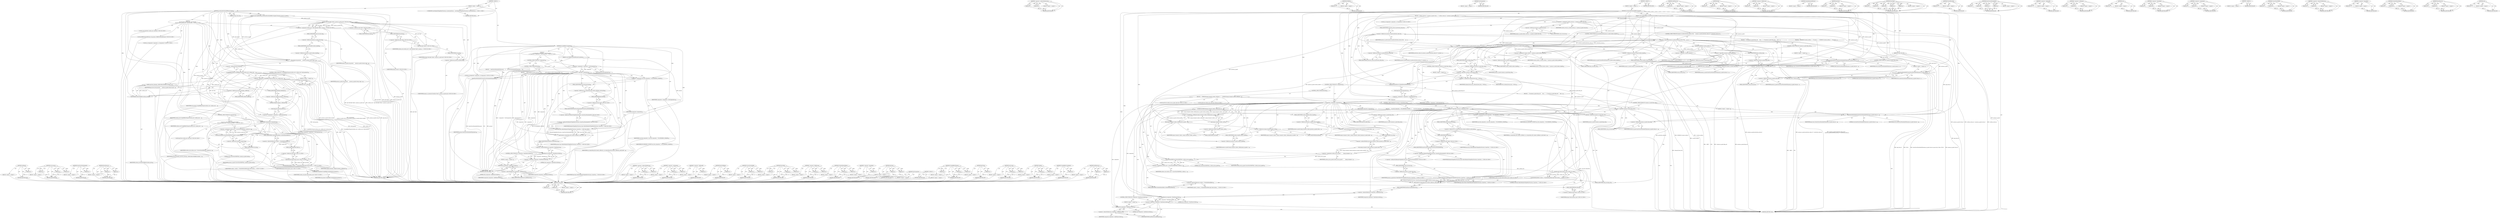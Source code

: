 digraph "AddObserver" {
vulnerable_291 [label=<(METHOD,push_back)>];
vulnerable_292 [label=<(PARAM,p1)>];
vulnerable_293 [label=<(PARAM,p2)>];
vulnerable_294 [label=<(BLOCK,&lt;empty&gt;,&lt;empty&gt;)>];
vulnerable_295 [label=<(METHOD_RETURN,ANY)>];
vulnerable_271 [label=<(METHOD,&lt;operator&gt;.indirectIndexAccess)>];
vulnerable_272 [label=<(PARAM,p1)>];
vulnerable_273 [label=<(PARAM,p2)>];
vulnerable_274 [label=<(BLOCK,&lt;empty&gt;,&lt;empty&gt;)>];
vulnerable_275 [label=<(METHOD_RETURN,ANY)>];
vulnerable_228 [label=<(METHOD,DCHECK)>];
vulnerable_229 [label=<(PARAM,p1)>];
vulnerable_230 [label=<(BLOCK,&lt;empty&gt;,&lt;empty&gt;)>];
vulnerable_231 [label=<(METHOD_RETURN,ANY)>];
vulnerable_250 [label=<(METHOD,GetCompositor)>];
vulnerable_251 [label=<(BLOCK,&lt;empty&gt;,&lt;empty&gt;)>];
vulnerable_252 [label=<(METHOD_RETURN,ANY)>];
vulnerable_6 [label=<(METHOD,&lt;global&gt;)<SUB>1</SUB>>];
vulnerable_7 [label=<(BLOCK,&lt;empty&gt;,&lt;empty&gt;)<SUB>1</SUB>>];
vulnerable_8 [label=<(METHOD,AcceleratedSurfaceBuffersSwapped)<SUB>1</SUB>>];
vulnerable_9 [label=<(PARAM,const GpuHostMsg_AcceleratedSurfaceBuffersSwapped_Params&amp; params_in_pixel)<SUB>2</SUB>>];
vulnerable_10 [label=<(PARAM,int gpu_host_id)<SUB>3</SUB>>];
vulnerable_11 [label=<(BLOCK,{
  surface_route_id_ = params_in_pixel.route_i...,{
  surface_route_id_ = params_in_pixel.route_i...)<SUB>3</SUB>>];
vulnerable_12 [label=<(&lt;operator&gt;.assignment,surface_route_id_ = params_in_pixel.route_id)<SUB>4</SUB>>];
vulnerable_13 [label=<(IDENTIFIER,surface_route_id_,surface_route_id_ = params_in_pixel.route_id)<SUB>4</SUB>>];
vulnerable_14 [label=<(&lt;operator&gt;.fieldAccess,params_in_pixel.route_id)<SUB>4</SUB>>];
vulnerable_15 [label=<(IDENTIFIER,params_in_pixel,surface_route_id_ = params_in_pixel.route_id)<SUB>4</SUB>>];
vulnerable_16 [label=<(FIELD_IDENTIFIER,route_id,route_id)<SUB>4</SUB>>];
vulnerable_17 [label=<(CONTROL_STRUCTURE,IF,if (params_in_pixel.protection_state_id &amp;&amp;
      params_in_pixel.protection_state_id != protection_state_id_))<SUB>5</SUB>>];
vulnerable_18 [label=<(&lt;operator&gt;.logicalAnd,params_in_pixel.protection_state_id &amp;&amp;
      pa...)<SUB>5</SUB>>];
vulnerable_19 [label=<(&lt;operator&gt;.fieldAccess,params_in_pixel.protection_state_id)<SUB>5</SUB>>];
vulnerable_20 [label=<(IDENTIFIER,params_in_pixel,params_in_pixel.protection_state_id &amp;&amp;
      pa...)<SUB>5</SUB>>];
vulnerable_21 [label=<(FIELD_IDENTIFIER,protection_state_id,protection_state_id)<SUB>5</SUB>>];
vulnerable_22 [label=<(&lt;operator&gt;.notEquals,params_in_pixel.protection_state_id != protecti...)<SUB>6</SUB>>];
vulnerable_23 [label=<(&lt;operator&gt;.fieldAccess,params_in_pixel.protection_state_id)<SUB>6</SUB>>];
vulnerable_24 [label=<(IDENTIFIER,params_in_pixel,params_in_pixel.protection_state_id != protecti...)<SUB>6</SUB>>];
vulnerable_25 [label=<(FIELD_IDENTIFIER,protection_state_id,protection_state_id)<SUB>6</SUB>>];
vulnerable_26 [label=<(IDENTIFIER,protection_state_id_,params_in_pixel.protection_state_id != protecti...)<SUB>6</SUB>>];
vulnerable_27 [label=<(BLOCK,{
    DCHECK(!current_surface_);
    if (!param...,{
    DCHECK(!current_surface_);
    if (!param...)<SUB>6</SUB>>];
vulnerable_28 [label=<(DCHECK,DCHECK(!current_surface_))<SUB>7</SUB>>];
vulnerable_29 [label=<(&lt;operator&gt;.logicalNot,!current_surface_)<SUB>7</SUB>>];
vulnerable_30 [label=<(IDENTIFIER,current_surface_,!current_surface_)<SUB>7</SUB>>];
vulnerable_31 [label=<(CONTROL_STRUCTURE,IF,if (!params_in_pixel.skip_ack))<SUB>8</SUB>>];
vulnerable_32 [label=<(&lt;operator&gt;.logicalNot,!params_in_pixel.skip_ack)<SUB>8</SUB>>];
vulnerable_33 [label=<(&lt;operator&gt;.fieldAccess,params_in_pixel.skip_ack)<SUB>8</SUB>>];
vulnerable_34 [label=<(IDENTIFIER,params_in_pixel,!params_in_pixel.skip_ack)<SUB>8</SUB>>];
vulnerable_35 [label=<(FIELD_IDENTIFIER,skip_ack,skip_ack)<SUB>8</SUB>>];
vulnerable_36 [label=<(BLOCK,&lt;empty&gt;,&lt;empty&gt;)<SUB>9</SUB>>];
vulnerable_37 [label=<(InsertSyncPointAndACK,InsertSyncPointAndACK(params_in_pixel.route_id,...)<SUB>9</SUB>>];
vulnerable_38 [label=<(&lt;operator&gt;.fieldAccess,params_in_pixel.route_id)<SUB>9</SUB>>];
vulnerable_39 [label=<(IDENTIFIER,params_in_pixel,InsertSyncPointAndACK(params_in_pixel.route_id,...)<SUB>9</SUB>>];
vulnerable_40 [label=<(FIELD_IDENTIFIER,route_id,route_id)<SUB>9</SUB>>];
vulnerable_41 [label=<(IDENTIFIER,gpu_host_id,InsertSyncPointAndACK(params_in_pixel.route_id,...)<SUB>9</SUB>>];
vulnerable_42 [label=<(LITERAL,false,InsertSyncPointAndACK(params_in_pixel.route_id,...)<SUB>9</SUB>>];
vulnerable_43 [label=<(IDENTIFIER,NULL,InsertSyncPointAndACK(params_in_pixel.route_id,...)<SUB>9</SUB>>];
vulnerable_44 [label=<(RETURN,return;,return;)<SUB>10</SUB>>];
vulnerable_45 [label=<(CONTROL_STRUCTURE,IF,if (ShouldFastACK(params_in_pixel.surface_handle)))<SUB>13</SUB>>];
vulnerable_46 [label=<(ShouldFastACK,ShouldFastACK(params_in_pixel.surface_handle))<SUB>13</SUB>>];
vulnerable_47 [label=<(&lt;operator&gt;.fieldAccess,params_in_pixel.surface_handle)<SUB>13</SUB>>];
vulnerable_48 [label=<(IDENTIFIER,params_in_pixel,ShouldFastACK(params_in_pixel.surface_handle))<SUB>13</SUB>>];
vulnerable_49 [label=<(FIELD_IDENTIFIER,surface_handle,surface_handle)<SUB>13</SUB>>];
vulnerable_50 [label=<(BLOCK,{
    if (!params_in_pixel.skip_ack)
      Inse...,{
    if (!params_in_pixel.skip_ack)
      Inse...)<SUB>13</SUB>>];
vulnerable_51 [label=<(CONTROL_STRUCTURE,IF,if (!params_in_pixel.skip_ack))<SUB>14</SUB>>];
vulnerable_52 [label=<(&lt;operator&gt;.logicalNot,!params_in_pixel.skip_ack)<SUB>14</SUB>>];
vulnerable_53 [label=<(&lt;operator&gt;.fieldAccess,params_in_pixel.skip_ack)<SUB>14</SUB>>];
vulnerable_54 [label=<(IDENTIFIER,params_in_pixel,!params_in_pixel.skip_ack)<SUB>14</SUB>>];
vulnerable_55 [label=<(FIELD_IDENTIFIER,skip_ack,skip_ack)<SUB>14</SUB>>];
vulnerable_56 [label=<(BLOCK,&lt;empty&gt;,&lt;empty&gt;)<SUB>15</SUB>>];
vulnerable_57 [label=<(InsertSyncPointAndACK,InsertSyncPointAndACK(params_in_pixel.route_id,...)<SUB>15</SUB>>];
vulnerable_58 [label=<(&lt;operator&gt;.fieldAccess,params_in_pixel.route_id)<SUB>15</SUB>>];
vulnerable_59 [label=<(IDENTIFIER,params_in_pixel,InsertSyncPointAndACK(params_in_pixel.route_id,...)<SUB>15</SUB>>];
vulnerable_60 [label=<(FIELD_IDENTIFIER,route_id,route_id)<SUB>15</SUB>>];
vulnerable_61 [label=<(IDENTIFIER,gpu_host_id,InsertSyncPointAndACK(params_in_pixel.route_id,...)<SUB>15</SUB>>];
vulnerable_62 [label=<(LITERAL,false,InsertSyncPointAndACK(params_in_pixel.route_id,...)<SUB>15</SUB>>];
vulnerable_63 [label=<(IDENTIFIER,NULL,InsertSyncPointAndACK(params_in_pixel.route_id,...)<SUB>15</SUB>>];
vulnerable_64 [label=<(RETURN,return;,return;)<SUB>16</SUB>>];
vulnerable_65 [label=<(&lt;operator&gt;.assignment,current_surface_ = params_in_pixel.surface_handle)<SUB>19</SUB>>];
vulnerable_66 [label=<(IDENTIFIER,current_surface_,current_surface_ = params_in_pixel.surface_handle)<SUB>19</SUB>>];
vulnerable_67 [label=<(&lt;operator&gt;.fieldAccess,params_in_pixel.surface_handle)<SUB>19</SUB>>];
vulnerable_68 [label=<(IDENTIFIER,params_in_pixel,current_surface_ = params_in_pixel.surface_handle)<SUB>19</SUB>>];
vulnerable_69 [label=<(FIELD_IDENTIFIER,surface_handle,surface_handle)<SUB>19</SUB>>];
vulnerable_70 [label=<(CONTROL_STRUCTURE,IF,if (!params_in_pixel.skip_ack))<SUB>20</SUB>>];
vulnerable_71 [label=<(&lt;operator&gt;.logicalNot,!params_in_pixel.skip_ack)<SUB>20</SUB>>];
vulnerable_72 [label=<(&lt;operator&gt;.fieldAccess,params_in_pixel.skip_ack)<SUB>20</SUB>>];
vulnerable_73 [label=<(IDENTIFIER,params_in_pixel,!params_in_pixel.skip_ack)<SUB>20</SUB>>];
vulnerable_74 [label=<(FIELD_IDENTIFIER,skip_ack,skip_ack)<SUB>20</SUB>>];
vulnerable_75 [label=<(BLOCK,&lt;empty&gt;,&lt;empty&gt;)<SUB>21</SUB>>];
vulnerable_76 [label=<(&lt;operator&gt;.assignment,released_front_lock_ = NULL)<SUB>21</SUB>>];
vulnerable_77 [label=<(IDENTIFIER,released_front_lock_,released_front_lock_ = NULL)<SUB>21</SUB>>];
vulnerable_78 [label=<(IDENTIFIER,NULL,released_front_lock_ = NULL)<SUB>21</SUB>>];
vulnerable_79 [label=<(UpdateExternalTexture,UpdateExternalTexture())<SUB>23</SUB>>];
vulnerable_80 [label="<(LOCAL,ui.Compositor* compositor: ui.Compositor*)<SUB>25</SUB>>"];
vulnerable_81 [label=<(&lt;operator&gt;.assignment,* compositor = GetCompositor())<SUB>25</SUB>>];
vulnerable_82 [label=<(IDENTIFIER,compositor,* compositor = GetCompositor())<SUB>25</SUB>>];
vulnerable_83 [label=<(GetCompositor,GetCompositor())<SUB>25</SUB>>];
vulnerable_84 [label=<(CONTROL_STRUCTURE,IF,if (!compositor))<SUB>26</SUB>>];
vulnerable_85 [label=<(&lt;operator&gt;.logicalNot,!compositor)<SUB>26</SUB>>];
vulnerable_86 [label=<(IDENTIFIER,compositor,!compositor)<SUB>26</SUB>>];
vulnerable_87 [label=<(BLOCK,{
    if (!params_in_pixel.skip_ack)
      Inse...,{
    if (!params_in_pixel.skip_ack)
      Inse...)<SUB>26</SUB>>];
vulnerable_88 [label=<(CONTROL_STRUCTURE,IF,if (!params_in_pixel.skip_ack))<SUB>27</SUB>>];
vulnerable_89 [label=<(&lt;operator&gt;.logicalNot,!params_in_pixel.skip_ack)<SUB>27</SUB>>];
vulnerable_90 [label=<(&lt;operator&gt;.fieldAccess,params_in_pixel.skip_ack)<SUB>27</SUB>>];
vulnerable_91 [label=<(IDENTIFIER,params_in_pixel,!params_in_pixel.skip_ack)<SUB>27</SUB>>];
vulnerable_92 [label=<(FIELD_IDENTIFIER,skip_ack,skip_ack)<SUB>27</SUB>>];
vulnerable_93 [label=<(BLOCK,&lt;empty&gt;,&lt;empty&gt;)<SUB>28</SUB>>];
vulnerable_94 [label=<(InsertSyncPointAndACK,InsertSyncPointAndACK(params_in_pixel.route_id,...)<SUB>28</SUB>>];
vulnerable_95 [label=<(&lt;operator&gt;.fieldAccess,params_in_pixel.route_id)<SUB>28</SUB>>];
vulnerable_96 [label=<(IDENTIFIER,params_in_pixel,InsertSyncPointAndACK(params_in_pixel.route_id,...)<SUB>28</SUB>>];
vulnerable_97 [label=<(FIELD_IDENTIFIER,route_id,route_id)<SUB>28</SUB>>];
vulnerable_98 [label=<(IDENTIFIER,gpu_host_id,InsertSyncPointAndACK(params_in_pixel.route_id,...)<SUB>28</SUB>>];
vulnerable_99 [label=<(LITERAL,true,InsertSyncPointAndACK(params_in_pixel.route_id,...)<SUB>28</SUB>>];
vulnerable_100 [label=<(IDENTIFIER,NULL,InsertSyncPointAndACK(params_in_pixel.route_id,...)<SUB>28</SUB>>];
vulnerable_101 [label=<(CONTROL_STRUCTURE,ELSE,else)<SUB>29</SUB>>];
vulnerable_102 [label=<(BLOCK,{
    DCHECK(image_transport_clients_.find(para...,{
    DCHECK(image_transport_clients_.find(para...)<SUB>29</SUB>>];
vulnerable_103 [label=<(DCHECK,DCHECK(image_transport_clients_.find(params_in_...)<SUB>30</SUB>>];
vulnerable_104 [label=<(&lt;operator&gt;.notEquals,image_transport_clients_.find(params_in_pixel.s...)<SUB>30</SUB>>];
vulnerable_105 [label=<(find,image_transport_clients_.find(params_in_pixel.s...)<SUB>30</SUB>>];
vulnerable_106 [label=<(&lt;operator&gt;.fieldAccess,image_transport_clients_.find)<SUB>30</SUB>>];
vulnerable_107 [label=<(IDENTIFIER,image_transport_clients_,image_transport_clients_.find(params_in_pixel.s...)<SUB>30</SUB>>];
vulnerable_108 [label=<(FIELD_IDENTIFIER,find,find)<SUB>30</SUB>>];
vulnerable_109 [label=<(&lt;operator&gt;.fieldAccess,params_in_pixel.surface_handle)<SUB>30</SUB>>];
vulnerable_110 [label=<(IDENTIFIER,params_in_pixel,image_transport_clients_.find(params_in_pixel.s...)<SUB>30</SUB>>];
vulnerable_111 [label=<(FIELD_IDENTIFIER,surface_handle,surface_handle)<SUB>30</SUB>>];
vulnerable_112 [label=<(end,image_transport_clients_.end())<SUB>31</SUB>>];
vulnerable_113 [label=<(&lt;operator&gt;.fieldAccess,image_transport_clients_.end)<SUB>31</SUB>>];
vulnerable_114 [label=<(IDENTIFIER,image_transport_clients_,image_transport_clients_.end())<SUB>31</SUB>>];
vulnerable_115 [label=<(FIELD_IDENTIFIER,end,end)<SUB>31</SUB>>];
vulnerable_116 [label="<(LOCAL,gfx.Size surface_size_in_pixel: gfx.Size)<SUB>32</SUB>>"];
vulnerable_117 [label=<(&lt;operator&gt;.assignment,surface_size_in_pixel =
        image_transport...)<SUB>32</SUB>>];
vulnerable_118 [label=<(IDENTIFIER,surface_size_in_pixel,surface_size_in_pixel =
        image_transport...)<SUB>32</SUB>>];
vulnerable_119 [label=<(size,image_transport_clients_[params_in_pixel.surfac...)<SUB>33</SUB>>];
vulnerable_120 [label=<(&lt;operator&gt;.indirectFieldAccess,image_transport_clients_[params_in_pixel.surfac...)<SUB>33</SUB>>];
vulnerable_121 [label=<(&lt;operator&gt;.indirectIndexAccess,image_transport_clients_[params_in_pixel.surfac...)<SUB>33</SUB>>];
vulnerable_122 [label=<(IDENTIFIER,image_transport_clients_,image_transport_clients_[params_in_pixel.surfac...)<SUB>33</SUB>>];
vulnerable_123 [label=<(&lt;operator&gt;.fieldAccess,params_in_pixel.surface_handle)<SUB>33</SUB>>];
vulnerable_124 [label=<(IDENTIFIER,params_in_pixel,image_transport_clients_[params_in_pixel.surfac...)<SUB>33</SUB>>];
vulnerable_125 [label=<(FIELD_IDENTIFIER,surface_handle,surface_handle)<SUB>33</SUB>>];
vulnerable_126 [label=<(FIELD_IDENTIFIER,size,size)<SUB>33</SUB>>];
vulnerable_127 [label="<(LOCAL,gfx.Size surface_size: gfx.Size)<SUB>34</SUB>>"];
vulnerable_128 [label=<(&lt;operator&gt;.assignment,surface_size = ConvertSizeToDIP(this, surface_s...)<SUB>34</SUB>>];
vulnerable_129 [label=<(IDENTIFIER,surface_size,surface_size = ConvertSizeToDIP(this, surface_s...)<SUB>34</SUB>>];
vulnerable_130 [label=<(ConvertSizeToDIP,ConvertSizeToDIP(this, surface_size_in_pixel))<SUB>34</SUB>>];
vulnerable_131 [label=<(LITERAL,this,ConvertSizeToDIP(this, surface_size_in_pixel))<SUB>34</SUB>>];
vulnerable_132 [label=<(IDENTIFIER,surface_size_in_pixel,ConvertSizeToDIP(this, surface_size_in_pixel))<SUB>34</SUB>>];
vulnerable_133 [label="<(SchedulePaintInRect,window_-&gt;SchedulePaintInRect(gfx::Rect(surface_...)<SUB>35</SUB>>"];
vulnerable_134 [label=<(&lt;operator&gt;.indirectFieldAccess,window_-&gt;SchedulePaintInRect)<SUB>35</SUB>>];
vulnerable_135 [label="<(IDENTIFIER,window_,window_-&gt;SchedulePaintInRect(gfx::Rect(surface_...)<SUB>35</SUB>>"];
vulnerable_136 [label=<(FIELD_IDENTIFIER,SchedulePaintInRect,SchedulePaintInRect)<SUB>35</SUB>>];
vulnerable_137 [label="<(gfx.Rect,gfx::Rect(surface_size))<SUB>35</SUB>>"];
vulnerable_138 [label="<(&lt;operator&gt;.fieldAccess,gfx::Rect)<SUB>35</SUB>>"];
vulnerable_139 [label="<(IDENTIFIER,gfx,gfx::Rect(surface_size))<SUB>35</SUB>>"];
vulnerable_140 [label=<(FIELD_IDENTIFIER,Rect,Rect)<SUB>35</SUB>>];
vulnerable_141 [label="<(IDENTIFIER,surface_size,gfx::Rect(surface_size))<SUB>35</SUB>>"];
vulnerable_142 [label=<(CONTROL_STRUCTURE,IF,if (!params_in_pixel.skip_ack))<SUB>37</SUB>>];
vulnerable_143 [label=<(&lt;operator&gt;.logicalNot,!params_in_pixel.skip_ack)<SUB>37</SUB>>];
vulnerable_144 [label=<(&lt;operator&gt;.fieldAccess,params_in_pixel.skip_ack)<SUB>37</SUB>>];
vulnerable_145 [label=<(IDENTIFIER,params_in_pixel,!params_in_pixel.skip_ack)<SUB>37</SUB>>];
vulnerable_146 [label=<(FIELD_IDENTIFIER,skip_ack,skip_ack)<SUB>37</SUB>>];
vulnerable_147 [label=<(BLOCK,{
      can_lock_compositor_ = NO_PENDING_COMMI...,{
      can_lock_compositor_ = NO_PENDING_COMMI...)<SUB>37</SUB>>];
vulnerable_148 [label=<(&lt;operator&gt;.assignment,can_lock_compositor_ = NO_PENDING_COMMIT)<SUB>38</SUB>>];
vulnerable_149 [label=<(IDENTIFIER,can_lock_compositor_,can_lock_compositor_ = NO_PENDING_COMMIT)<SUB>38</SUB>>];
vulnerable_150 [label=<(IDENTIFIER,NO_PENDING_COMMIT,can_lock_compositor_ = NO_PENDING_COMMIT)<SUB>38</SUB>>];
vulnerable_151 [label=<(push_back,on_compositing_did_commit_callbacks_.push_back(...)<SUB>39</SUB>>];
vulnerable_152 [label=<(&lt;operator&gt;.fieldAccess,on_compositing_did_commit_callbacks_.push_back)<SUB>39</SUB>>];
vulnerable_153 [label=<(IDENTIFIER,on_compositing_did_commit_callbacks_,on_compositing_did_commit_callbacks_.push_back(...)<SUB>39</SUB>>];
vulnerable_154 [label=<(FIELD_IDENTIFIER,push_back,push_back)<SUB>39</SUB>>];
vulnerable_155 [label="<(base.Bind,base::Bind(&amp;RenderWidgetHostViewAura::InsertSyn...)<SUB>40</SUB>>"];
vulnerable_156 [label="<(&lt;operator&gt;.fieldAccess,base::Bind)<SUB>40</SUB>>"];
vulnerable_157 [label="<(IDENTIFIER,base,base::Bind(&amp;RenderWidgetHostViewAura::InsertSyn...)<SUB>40</SUB>>"];
vulnerable_158 [label=<(FIELD_IDENTIFIER,Bind,Bind)<SUB>40</SUB>>];
vulnerable_159 [label="<(&lt;operator&gt;.addressOf,&amp;RenderWidgetHostViewAura::InsertSyncPointAndACK)<SUB>40</SUB>>"];
vulnerable_160 [label="<(&lt;operator&gt;.fieldAccess,RenderWidgetHostViewAura::InsertSyncPointAndACK)<SUB>40</SUB>>"];
vulnerable_161 [label="<(IDENTIFIER,RenderWidgetHostViewAura,base::Bind(&amp;RenderWidgetHostViewAura::InsertSyn...)<SUB>40</SUB>>"];
vulnerable_162 [label=<(FIELD_IDENTIFIER,InsertSyncPointAndACK,InsertSyncPointAndACK)<SUB>40</SUB>>];
vulnerable_163 [label=<(&lt;operator&gt;.fieldAccess,params_in_pixel.route_id)<SUB>41</SUB>>];
vulnerable_164 [label="<(IDENTIFIER,params_in_pixel,base::Bind(&amp;RenderWidgetHostViewAura::InsertSyn...)<SUB>41</SUB>>"];
vulnerable_165 [label=<(FIELD_IDENTIFIER,route_id,route_id)<SUB>41</SUB>>];
vulnerable_166 [label="<(IDENTIFIER,gpu_host_id,base::Bind(&amp;RenderWidgetHostViewAura::InsertSyn...)<SUB>42</SUB>>"];
vulnerable_167 [label="<(LITERAL,true,base::Bind(&amp;RenderWidgetHostViewAura::InsertSyn...)<SUB>43</SUB>>"];
vulnerable_168 [label=<(CONTROL_STRUCTURE,IF,if (!compositor-&gt;HasObserver(this)))<SUB>44</SUB>>];
vulnerable_169 [label=<(&lt;operator&gt;.logicalNot,!compositor-&gt;HasObserver(this))<SUB>44</SUB>>];
vulnerable_170 [label=<(HasObserver,compositor-&gt;HasObserver(this))<SUB>44</SUB>>];
vulnerable_171 [label=<(&lt;operator&gt;.indirectFieldAccess,compositor-&gt;HasObserver)<SUB>44</SUB>>];
vulnerable_172 [label=<(IDENTIFIER,compositor,compositor-&gt;HasObserver(this))<SUB>44</SUB>>];
vulnerable_173 [label=<(FIELD_IDENTIFIER,HasObserver,HasObserver)<SUB>44</SUB>>];
vulnerable_174 [label=<(LITERAL,this,compositor-&gt;HasObserver(this))<SUB>44</SUB>>];
vulnerable_175 [label=<(BLOCK,&lt;empty&gt;,&lt;empty&gt;)<SUB>45</SUB>>];
vulnerable_176 [label=<(AddObserver,compositor-&gt;AddObserver(this))<SUB>45</SUB>>];
vulnerable_177 [label=<(&lt;operator&gt;.indirectFieldAccess,compositor-&gt;AddObserver)<SUB>45</SUB>>];
vulnerable_178 [label=<(IDENTIFIER,compositor,compositor-&gt;AddObserver(this))<SUB>45</SUB>>];
vulnerable_179 [label=<(FIELD_IDENTIFIER,AddObserver,AddObserver)<SUB>45</SUB>>];
vulnerable_180 [label=<(LITERAL,this,compositor-&gt;AddObserver(this))<SUB>45</SUB>>];
vulnerable_181 [label=<(METHOD_RETURN,void)<SUB>1</SUB>>];
vulnerable_183 [label=<(METHOD_RETURN,ANY)<SUB>1</SUB>>];
vulnerable_313 [label=<(METHOD,AddObserver)>];
vulnerable_314 [label=<(PARAM,p1)>];
vulnerable_315 [label=<(PARAM,p2)>];
vulnerable_316 [label=<(BLOCK,&lt;empty&gt;,&lt;empty&gt;)>];
vulnerable_317 [label=<(METHOD_RETURN,ANY)>];
vulnerable_253 [label=<(METHOD,find)>];
vulnerable_254 [label=<(PARAM,p1)>];
vulnerable_255 [label=<(PARAM,p2)>];
vulnerable_256 [label=<(BLOCK,&lt;empty&gt;,&lt;empty&gt;)>];
vulnerable_257 [label=<(METHOD_RETURN,ANY)>];
vulnerable_213 [label=<(METHOD,&lt;operator&gt;.fieldAccess)>];
vulnerable_214 [label=<(PARAM,p1)>];
vulnerable_215 [label=<(PARAM,p2)>];
vulnerable_216 [label=<(BLOCK,&lt;empty&gt;,&lt;empty&gt;)>];
vulnerable_217 [label=<(METHOD_RETURN,ANY)>];
vulnerable_247 [label=<(METHOD,UpdateExternalTexture)>];
vulnerable_248 [label=<(BLOCK,&lt;empty&gt;,&lt;empty&gt;)>];
vulnerable_249 [label=<(METHOD_RETURN,ANY)>];
vulnerable_286 [label=<(METHOD,gfx.Rect)>];
vulnerable_287 [label=<(PARAM,p1)>];
vulnerable_288 [label=<(PARAM,p2)>];
vulnerable_289 [label=<(BLOCK,&lt;empty&gt;,&lt;empty&gt;)>];
vulnerable_290 [label=<(METHOD_RETURN,ANY)>];
vulnerable_296 [label=<(METHOD,base.Bind)>];
vulnerable_297 [label=<(PARAM,p1)>];
vulnerable_298 [label=<(PARAM,p2)>];
vulnerable_299 [label=<(PARAM,p3)>];
vulnerable_300 [label=<(PARAM,p4)>];
vulnerable_301 [label=<(PARAM,p5)>];
vulnerable_302 [label=<(BLOCK,&lt;empty&gt;,&lt;empty&gt;)>];
vulnerable_303 [label=<(METHOD_RETURN,ANY)>];
vulnerable_243 [label=<(METHOD,ShouldFastACK)>];
vulnerable_244 [label=<(PARAM,p1)>];
vulnerable_245 [label=<(BLOCK,&lt;empty&gt;,&lt;empty&gt;)>];
vulnerable_246 [label=<(METHOD_RETURN,ANY)>];
vulnerable_236 [label=<(METHOD,InsertSyncPointAndACK)>];
vulnerable_237 [label=<(PARAM,p1)>];
vulnerable_238 [label=<(PARAM,p2)>];
vulnerable_239 [label=<(PARAM,p3)>];
vulnerable_240 [label=<(PARAM,p4)>];
vulnerable_241 [label=<(BLOCK,&lt;empty&gt;,&lt;empty&gt;)>];
vulnerable_242 [label=<(METHOD_RETURN,ANY)>];
vulnerable_304 [label=<(METHOD,&lt;operator&gt;.addressOf)>];
vulnerable_305 [label=<(PARAM,p1)>];
vulnerable_306 [label=<(BLOCK,&lt;empty&gt;,&lt;empty&gt;)>];
vulnerable_307 [label=<(METHOD_RETURN,ANY)>];
vulnerable_223 [label=<(METHOD,&lt;operator&gt;.notEquals)>];
vulnerable_224 [label=<(PARAM,p1)>];
vulnerable_225 [label=<(PARAM,p2)>];
vulnerable_226 [label=<(BLOCK,&lt;empty&gt;,&lt;empty&gt;)>];
vulnerable_227 [label=<(METHOD_RETURN,ANY)>];
vulnerable_262 [label=<(METHOD,size)>];
vulnerable_263 [label=<(PARAM,p1)>];
vulnerable_264 [label=<(BLOCK,&lt;empty&gt;,&lt;empty&gt;)>];
vulnerable_265 [label=<(METHOD_RETURN,ANY)>];
vulnerable_218 [label=<(METHOD,&lt;operator&gt;.logicalAnd)>];
vulnerable_219 [label=<(PARAM,p1)>];
vulnerable_220 [label=<(PARAM,p2)>];
vulnerable_221 [label=<(BLOCK,&lt;empty&gt;,&lt;empty&gt;)>];
vulnerable_222 [label=<(METHOD_RETURN,ANY)>];
vulnerable_208 [label=<(METHOD,&lt;operator&gt;.assignment)>];
vulnerable_209 [label=<(PARAM,p1)>];
vulnerable_210 [label=<(PARAM,p2)>];
vulnerable_211 [label=<(BLOCK,&lt;empty&gt;,&lt;empty&gt;)>];
vulnerable_212 [label=<(METHOD_RETURN,ANY)>];
vulnerable_202 [label=<(METHOD,&lt;global&gt;)<SUB>1</SUB>>];
vulnerable_203 [label=<(BLOCK,&lt;empty&gt;,&lt;empty&gt;)>];
vulnerable_204 [label=<(METHOD_RETURN,ANY)>];
vulnerable_276 [label=<(METHOD,ConvertSizeToDIP)>];
vulnerable_277 [label=<(PARAM,p1)>];
vulnerable_278 [label=<(PARAM,p2)>];
vulnerable_279 [label=<(BLOCK,&lt;empty&gt;,&lt;empty&gt;)>];
vulnerable_280 [label=<(METHOD_RETURN,ANY)>];
vulnerable_266 [label=<(METHOD,&lt;operator&gt;.indirectFieldAccess)>];
vulnerable_267 [label=<(PARAM,p1)>];
vulnerable_268 [label=<(PARAM,p2)>];
vulnerable_269 [label=<(BLOCK,&lt;empty&gt;,&lt;empty&gt;)>];
vulnerable_270 [label=<(METHOD_RETURN,ANY)>];
vulnerable_232 [label=<(METHOD,&lt;operator&gt;.logicalNot)>];
vulnerable_233 [label=<(PARAM,p1)>];
vulnerable_234 [label=<(BLOCK,&lt;empty&gt;,&lt;empty&gt;)>];
vulnerable_235 [label=<(METHOD_RETURN,ANY)>];
vulnerable_281 [label=<(METHOD,SchedulePaintInRect)>];
vulnerable_282 [label=<(PARAM,p1)>];
vulnerable_283 [label=<(PARAM,p2)>];
vulnerable_284 [label=<(BLOCK,&lt;empty&gt;,&lt;empty&gt;)>];
vulnerable_285 [label=<(METHOD_RETURN,ANY)>];
vulnerable_308 [label=<(METHOD,HasObserver)>];
vulnerable_309 [label=<(PARAM,p1)>];
vulnerable_310 [label=<(PARAM,p2)>];
vulnerable_311 [label=<(BLOCK,&lt;empty&gt;,&lt;empty&gt;)>];
vulnerable_312 [label=<(METHOD_RETURN,ANY)>];
vulnerable_258 [label=<(METHOD,end)>];
vulnerable_259 [label=<(PARAM,p1)>];
vulnerable_260 [label=<(BLOCK,&lt;empty&gt;,&lt;empty&gt;)>];
vulnerable_261 [label=<(METHOD_RETURN,ANY)>];
fixed_237 [label=<(METHOD,setEmpty)>];
fixed_238 [label=<(PARAM,p1)>];
fixed_239 [label=<(BLOCK,&lt;empty&gt;,&lt;empty&gt;)>];
fixed_240 [label=<(METHOD_RETURN,ANY)>];
fixed_216 [label=<(METHOD,ack_params)>];
fixed_217 [label=<(PARAM,p1)>];
fixed_218 [label=<(PARAM,p2)>];
fixed_219 [label=<(PARAM,p3)>];
fixed_220 [label=<(BLOCK,&lt;empty&gt;,&lt;empty&gt;)>];
fixed_221 [label=<(METHOD_RETURN,ANY)>];
fixed_168 [label=<(METHOD,InsertSyncPointAndACK)>];
fixed_169 [label=<(PARAM,p1)>];
fixed_170 [label=<(BLOCK,&lt;empty&gt;,&lt;empty&gt;)>];
fixed_171 [label=<(METHOD_RETURN,ANY)>];
fixed_192 [label=<(METHOD,HasObserver)>];
fixed_193 [label=<(PARAM,p1)>];
fixed_194 [label=<(PARAM,p2)>];
fixed_195 [label=<(BLOCK,&lt;empty&gt;,&lt;empty&gt;)>];
fixed_196 [label=<(METHOD_RETURN,ANY)>];
fixed_6 [label=<(METHOD,&lt;global&gt;)<SUB>1</SUB>>];
fixed_7 [label=<(BLOCK,&lt;empty&gt;,&lt;empty&gt;)<SUB>1</SUB>>];
fixed_8 [label="<(UNKNOWN,void RenderWidgetHostViewAura::AcceleratedSurfa...,void RenderWidgetHostViewAura::AcceleratedSurfa...)<SUB>1</SUB>>"];
fixed_9 [label=<(METHOD,SwapBuffersCompleted)<SUB>40</SUB>>];
fixed_10 [label=<(PARAM,const BufferPresentedParams&amp; params)<SUB>41</SUB>>];
fixed_11 [label="<(BLOCK,{
   ui::Compositor* compositor = GetCompositor...,{
   ui::Compositor* compositor = GetCompositor...)<SUB>41</SUB>>"];
fixed_12 [label="<(LOCAL,ui.Compositor* compositor: ui.Compositor*)<SUB>42</SUB>>"];
fixed_13 [label=<(&lt;operator&gt;.assignment,* compositor = GetCompositor())<SUB>42</SUB>>];
fixed_14 [label=<(IDENTIFIER,compositor,* compositor = GetCompositor())<SUB>42</SUB>>];
fixed_15 [label=<(GetCompositor,GetCompositor())<SUB>42</SUB>>];
fixed_16 [label=<(CONTROL_STRUCTURE,IF,if (!compositor))<SUB>43</SUB>>];
fixed_17 [label=<(&lt;operator&gt;.logicalNot,!compositor)<SUB>43</SUB>>];
fixed_18 [label=<(IDENTIFIER,compositor,!compositor)<SUB>43</SUB>>];
fixed_19 [label=<(BLOCK,{
    InsertSyncPointAndACK(params);
   },{
    InsertSyncPointAndACK(params);
   })<SUB>43</SUB>>];
fixed_20 [label=<(InsertSyncPointAndACK,InsertSyncPointAndACK(params))<SUB>44</SUB>>];
fixed_21 [label=<(IDENTIFIER,params,InsertSyncPointAndACK(params))<SUB>44</SUB>>];
fixed_22 [label=<(CONTROL_STRUCTURE,ELSE,else)<SUB>45</SUB>>];
fixed_23 [label=<(BLOCK,{
    // Add sending an ACK to the list of thin...,{
    // Add sending an ACK to the list of thin...)<SUB>45</SUB>>];
fixed_24 [label=<(&lt;operator&gt;.assignment,can_lock_compositor_ = NO_PENDING_COMMIT)<SUB>47</SUB>>];
fixed_25 [label=<(IDENTIFIER,can_lock_compositor_,can_lock_compositor_ = NO_PENDING_COMMIT)<SUB>47</SUB>>];
fixed_26 [label=<(IDENTIFIER,NO_PENDING_COMMIT,can_lock_compositor_ = NO_PENDING_COMMIT)<SUB>47</SUB>>];
fixed_27 [label=<(push_back,on_compositing_did_commit_callbacks_.push_back(...)<SUB>48</SUB>>];
fixed_28 [label=<(&lt;operator&gt;.fieldAccess,on_compositing_did_commit_callbacks_.push_back)<SUB>48</SUB>>];
fixed_29 [label=<(IDENTIFIER,on_compositing_did_commit_callbacks_,on_compositing_did_commit_callbacks_.push_back(...)<SUB>48</SUB>>];
fixed_30 [label=<(FIELD_IDENTIFIER,push_back,push_back)<SUB>48</SUB>>];
fixed_31 [label="<(base.Bind,base::Bind(&amp;RenderWidgetHostViewAura::InsertSyn...)<SUB>49</SUB>>"];
fixed_32 [label="<(&lt;operator&gt;.fieldAccess,base::Bind)<SUB>49</SUB>>"];
fixed_33 [label="<(IDENTIFIER,base,base::Bind(&amp;RenderWidgetHostViewAura::InsertSyn...)<SUB>49</SUB>>"];
fixed_34 [label=<(FIELD_IDENTIFIER,Bind,Bind)<SUB>49</SUB>>];
fixed_35 [label="<(&lt;operator&gt;.addressOf,&amp;RenderWidgetHostViewAura::InsertSyncPointAndACK)<SUB>49</SUB>>"];
fixed_36 [label="<(&lt;operator&gt;.fieldAccess,RenderWidgetHostViewAura::InsertSyncPointAndACK)<SUB>49</SUB>>"];
fixed_37 [label="<(IDENTIFIER,RenderWidgetHostViewAura,base::Bind(&amp;RenderWidgetHostViewAura::InsertSyn...)<SUB>49</SUB>>"];
fixed_38 [label=<(FIELD_IDENTIFIER,InsertSyncPointAndACK,InsertSyncPointAndACK)<SUB>49</SUB>>];
fixed_39 [label="<(IDENTIFIER,params,base::Bind(&amp;RenderWidgetHostViewAura::InsertSyn...)<SUB>49</SUB>>"];
fixed_40 [label=<(CONTROL_STRUCTURE,IF,if (!compositor-&gt;HasObserver(this)))<SUB>50</SUB>>];
fixed_41 [label=<(&lt;operator&gt;.logicalNot,!compositor-&gt;HasObserver(this))<SUB>50</SUB>>];
fixed_42 [label=<(HasObserver,compositor-&gt;HasObserver(this))<SUB>50</SUB>>];
fixed_43 [label=<(&lt;operator&gt;.indirectFieldAccess,compositor-&gt;HasObserver)<SUB>50</SUB>>];
fixed_44 [label=<(IDENTIFIER,compositor,compositor-&gt;HasObserver(this))<SUB>50</SUB>>];
fixed_45 [label=<(FIELD_IDENTIFIER,HasObserver,HasObserver)<SUB>50</SUB>>];
fixed_46 [label=<(LITERAL,this,compositor-&gt;HasObserver(this))<SUB>50</SUB>>];
fixed_47 [label=<(BLOCK,&lt;empty&gt;,&lt;empty&gt;)<SUB>51</SUB>>];
fixed_48 [label=<(AddObserver,compositor-&gt;AddObserver(this))<SUB>51</SUB>>];
fixed_49 [label=<(&lt;operator&gt;.indirectFieldAccess,compositor-&gt;AddObserver)<SUB>51</SUB>>];
fixed_50 [label=<(IDENTIFIER,compositor,compositor-&gt;AddObserver(this))<SUB>51</SUB>>];
fixed_51 [label=<(FIELD_IDENTIFIER,AddObserver,AddObserver)<SUB>51</SUB>>];
fixed_52 [label=<(LITERAL,this,compositor-&gt;AddObserver(this))<SUB>51</SUB>>];
fixed_53 [label=<(METHOD_RETURN,void)<SUB>40</SUB>>];
fixed_55 [label=<(METHOD,AcceleratedSurfaceBuffersSwapped)<SUB>55</SUB>>];
fixed_56 [label=<(PARAM,const GpuHostMsg_AcceleratedSurfaceBuffersSwapped_Params&amp; params_in_pixel)<SUB>56</SUB>>];
fixed_57 [label=<(PARAM,int gpu_host_id)<SUB>57</SUB>>];
fixed_58 [label="<(BLOCK,{
  const gfx::Rect surface_rect = gfx::Rect(gf...,{
  const gfx::Rect surface_rect = gfx::Rect(gf...)<SUB>57</SUB>>"];
fixed_59 [label="<(LOCAL,const gfx.Rect surface_rect: gfx.Rect)<SUB>58</SUB>>"];
fixed_60 [label="<(&lt;operator&gt;.assignment,surface_rect = gfx::Rect(gfx::Point(), params_i...)<SUB>58</SUB>>"];
fixed_61 [label="<(IDENTIFIER,surface_rect,surface_rect = gfx::Rect(gfx::Point(), params_i...)<SUB>58</SUB>>"];
fixed_62 [label="<(gfx.Rect,gfx::Rect(gfx::Point(), params_in_pixel.size))<SUB>58</SUB>>"];
fixed_63 [label="<(&lt;operator&gt;.fieldAccess,gfx::Rect)<SUB>58</SUB>>"];
fixed_64 [label="<(IDENTIFIER,gfx,gfx::Rect(gfx::Point(), params_in_pixel.size))<SUB>58</SUB>>"];
fixed_65 [label=<(FIELD_IDENTIFIER,Rect,Rect)<SUB>58</SUB>>];
fixed_66 [label="<(gfx.Point,gfx::Point())<SUB>58</SUB>>"];
fixed_67 [label="<(&lt;operator&gt;.fieldAccess,gfx::Point)<SUB>58</SUB>>"];
fixed_68 [label="<(IDENTIFIER,gfx,gfx::Point())<SUB>58</SUB>>"];
fixed_69 [label=<(FIELD_IDENTIFIER,Point,Point)<SUB>58</SUB>>];
fixed_70 [label=<(&lt;operator&gt;.fieldAccess,params_in_pixel.size)<SUB>58</SUB>>];
fixed_71 [label="<(IDENTIFIER,params_in_pixel,gfx::Rect(gfx::Point(), params_in_pixel.size))<SUB>58</SUB>>"];
fixed_72 [label=<(FIELD_IDENTIFIER,size,size)<SUB>58</SUB>>];
fixed_73 [label="<(LOCAL,BufferPresentedParams ack_params: BufferPresentedParams)<SUB>59</SUB>>"];
fixed_74 [label=<(ack_params,ack_params(
      params_in_pixel.route_id, gpu...)<SUB>59</SUB>>];
fixed_75 [label=<(&lt;operator&gt;.fieldAccess,params_in_pixel.route_id)<SUB>60</SUB>>];
fixed_76 [label=<(IDENTIFIER,params_in_pixel,ack_params(
      params_in_pixel.route_id, gpu...)<SUB>60</SUB>>];
fixed_77 [label=<(FIELD_IDENTIFIER,route_id,route_id)<SUB>60</SUB>>];
fixed_78 [label=<(IDENTIFIER,gpu_host_id,ack_params(
      params_in_pixel.route_id, gpu...)<SUB>60</SUB>>];
fixed_79 [label=<(&lt;operator&gt;.fieldAccess,params_in_pixel.surface_handle)<SUB>60</SUB>>];
fixed_80 [label=<(IDENTIFIER,params_in_pixel,ack_params(
      params_in_pixel.route_id, gpu...)<SUB>60</SUB>>];
fixed_81 [label=<(FIELD_IDENTIFIER,surface_handle,surface_handle)<SUB>60</SUB>>];
fixed_82 [label=<(CONTROL_STRUCTURE,IF,if (!SwapBuffersPrepare(surface_rect, surface_rect, &amp;ack_params)))<SUB>61</SUB>>];
fixed_83 [label=<(&lt;operator&gt;.logicalNot,!SwapBuffersPrepare(surface_rect, surface_rect,...)<SUB>61</SUB>>];
fixed_84 [label=<(SwapBuffersPrepare,SwapBuffersPrepare(surface_rect, surface_rect, ...)<SUB>61</SUB>>];
fixed_85 [label=<(IDENTIFIER,surface_rect,SwapBuffersPrepare(surface_rect, surface_rect, ...)<SUB>61</SUB>>];
fixed_86 [label=<(IDENTIFIER,surface_rect,SwapBuffersPrepare(surface_rect, surface_rect, ...)<SUB>61</SUB>>];
fixed_87 [label=<(&lt;operator&gt;.addressOf,&amp;ack_params)<SUB>61</SUB>>];
fixed_88 [label=<(IDENTIFIER,ack_params,SwapBuffersPrepare(surface_rect, surface_rect, ...)<SUB>61</SUB>>];
fixed_89 [label=<(BLOCK,&lt;empty&gt;,&lt;empty&gt;)<SUB>62</SUB>>];
fixed_90 [label=<(RETURN,return;,return;)<SUB>62</SUB>>];
fixed_91 [label=<(setRect,previous_damage_.setRect(RectToSkIRect(surface_...)<SUB>64</SUB>>];
fixed_92 [label=<(&lt;operator&gt;.fieldAccess,previous_damage_.setRect)<SUB>64</SUB>>];
fixed_93 [label=<(IDENTIFIER,previous_damage_,previous_damage_.setRect(RectToSkIRect(surface_...)<SUB>64</SUB>>];
fixed_94 [label=<(FIELD_IDENTIFIER,setRect,setRect)<SUB>64</SUB>>];
fixed_95 [label=<(RectToSkIRect,RectToSkIRect(surface_rect))<SUB>64</SUB>>];
fixed_96 [label=<(IDENTIFIER,surface_rect,RectToSkIRect(surface_rect))<SUB>64</SUB>>];
fixed_97 [label=<(setEmpty,skipped_damage_.setEmpty())<SUB>65</SUB>>];
fixed_98 [label=<(&lt;operator&gt;.fieldAccess,skipped_damage_.setEmpty)<SUB>65</SUB>>];
fixed_99 [label=<(IDENTIFIER,skipped_damage_,skipped_damage_.setEmpty())<SUB>65</SUB>>];
fixed_100 [label=<(FIELD_IDENTIFIER,setEmpty,setEmpty)<SUB>65</SUB>>];
fixed_101 [label="<(LOCAL,ui.Compositor* compositor: ui.Compositor*)<SUB>67</SUB>>"];
fixed_102 [label=<(&lt;operator&gt;.assignment,* compositor = GetCompositor())<SUB>67</SUB>>];
fixed_103 [label=<(IDENTIFIER,compositor,* compositor = GetCompositor())<SUB>67</SUB>>];
fixed_104 [label=<(GetCompositor,GetCompositor())<SUB>67</SUB>>];
fixed_105 [label=<(CONTROL_STRUCTURE,IF,if (compositor))<SUB>68</SUB>>];
fixed_106 [label=<(IDENTIFIER,compositor,if (compositor))<SUB>68</SUB>>];
fixed_107 [label="<(BLOCK,{
    gfx::Size surface_size = ConvertSizeToDIP...,{
    gfx::Size surface_size = ConvertSizeToDIP...)<SUB>68</SUB>>"];
fixed_108 [label="<(LOCAL,gfx.Size surface_size: gfx.Size)<SUB>69</SUB>>"];
fixed_109 [label=<(&lt;operator&gt;.assignment,surface_size = ConvertSizeToDIP(this, params_in...)<SUB>69</SUB>>];
fixed_110 [label=<(IDENTIFIER,surface_size,surface_size = ConvertSizeToDIP(this, params_in...)<SUB>69</SUB>>];
fixed_111 [label=<(ConvertSizeToDIP,ConvertSizeToDIP(this, params_in_pixel.size))<SUB>69</SUB>>];
fixed_112 [label=<(LITERAL,this,ConvertSizeToDIP(this, params_in_pixel.size))<SUB>69</SUB>>];
fixed_113 [label=<(&lt;operator&gt;.fieldAccess,params_in_pixel.size)<SUB>69</SUB>>];
fixed_114 [label=<(IDENTIFIER,params_in_pixel,ConvertSizeToDIP(this, params_in_pixel.size))<SUB>69</SUB>>];
fixed_115 [label=<(FIELD_IDENTIFIER,size,size)<SUB>69</SUB>>];
fixed_116 [label="<(SchedulePaintInRect,window_-&gt;SchedulePaintInRect(gfx::Rect(surface_...)<SUB>70</SUB>>"];
fixed_117 [label=<(&lt;operator&gt;.indirectFieldAccess,window_-&gt;SchedulePaintInRect)<SUB>70</SUB>>];
fixed_118 [label="<(IDENTIFIER,window_,window_-&gt;SchedulePaintInRect(gfx::Rect(surface_...)<SUB>70</SUB>>"];
fixed_119 [label=<(FIELD_IDENTIFIER,SchedulePaintInRect,SchedulePaintInRect)<SUB>70</SUB>>];
fixed_120 [label="<(gfx.Rect,gfx::Rect(surface_size))<SUB>70</SUB>>"];
fixed_121 [label="<(&lt;operator&gt;.fieldAccess,gfx::Rect)<SUB>70</SUB>>"];
fixed_122 [label="<(IDENTIFIER,gfx,gfx::Rect(surface_size))<SUB>70</SUB>>"];
fixed_123 [label=<(FIELD_IDENTIFIER,Rect,Rect)<SUB>70</SUB>>];
fixed_124 [label="<(IDENTIFIER,surface_size,gfx::Rect(surface_size))<SUB>70</SUB>>"];
fixed_125 [label=<(SwapBuffersCompleted,SwapBuffersCompleted(ack_params))<SUB>73</SUB>>];
fixed_126 [label=<(IDENTIFIER,ack_params,SwapBuffersCompleted(ack_params))<SUB>73</SUB>>];
fixed_127 [label=<(METHOD_RETURN,void)<SUB>55</SUB>>];
fixed_129 [label=<(METHOD_RETURN,ANY)<SUB>1</SUB>>];
fixed_197 [label=<(METHOD,&lt;operator&gt;.indirectFieldAccess)>];
fixed_198 [label=<(PARAM,p1)>];
fixed_199 [label=<(PARAM,p2)>];
fixed_200 [label=<(BLOCK,&lt;empty&gt;,&lt;empty&gt;)>];
fixed_201 [label=<(METHOD_RETURN,ANY)>];
fixed_156 [label=<(METHOD,&lt;operator&gt;.assignment)>];
fixed_157 [label=<(PARAM,p1)>];
fixed_158 [label=<(PARAM,p2)>];
fixed_159 [label=<(BLOCK,&lt;empty&gt;,&lt;empty&gt;)>];
fixed_160 [label=<(METHOD_RETURN,ANY)>];
fixed_188 [label=<(METHOD,&lt;operator&gt;.addressOf)>];
fixed_189 [label=<(PARAM,p1)>];
fixed_190 [label=<(BLOCK,&lt;empty&gt;,&lt;empty&gt;)>];
fixed_191 [label=<(METHOD_RETURN,ANY)>];
fixed_233 [label=<(METHOD,RectToSkIRect)>];
fixed_234 [label=<(PARAM,p1)>];
fixed_235 [label=<(BLOCK,&lt;empty&gt;,&lt;empty&gt;)>];
fixed_236 [label=<(METHOD_RETURN,ANY)>];
fixed_241 [label=<(METHOD,ConvertSizeToDIP)>];
fixed_242 [label=<(PARAM,p1)>];
fixed_243 [label=<(PARAM,p2)>];
fixed_244 [label=<(BLOCK,&lt;empty&gt;,&lt;empty&gt;)>];
fixed_245 [label=<(METHOD_RETURN,ANY)>];
fixed_182 [label=<(METHOD,base.Bind)>];
fixed_183 [label=<(PARAM,p1)>];
fixed_184 [label=<(PARAM,p2)>];
fixed_185 [label=<(PARAM,p3)>];
fixed_186 [label=<(BLOCK,&lt;empty&gt;,&lt;empty&gt;)>];
fixed_187 [label=<(METHOD_RETURN,ANY)>];
fixed_177 [label=<(METHOD,&lt;operator&gt;.fieldAccess)>];
fixed_178 [label=<(PARAM,p1)>];
fixed_179 [label=<(PARAM,p2)>];
fixed_180 [label=<(BLOCK,&lt;empty&gt;,&lt;empty&gt;)>];
fixed_181 [label=<(METHOD_RETURN,ANY)>];
fixed_246 [label=<(METHOD,SchedulePaintInRect)>];
fixed_247 [label=<(PARAM,p1)>];
fixed_248 [label=<(PARAM,p2)>];
fixed_249 [label=<(BLOCK,&lt;empty&gt;,&lt;empty&gt;)>];
fixed_250 [label=<(METHOD_RETURN,ANY)>];
fixed_164 [label=<(METHOD,&lt;operator&gt;.logicalNot)>];
fixed_165 [label=<(PARAM,p1)>];
fixed_166 [label=<(BLOCK,&lt;empty&gt;,&lt;empty&gt;)>];
fixed_167 [label=<(METHOD_RETURN,ANY)>];
fixed_207 [label=<(METHOD,gfx.Rect)>];
fixed_208 [label=<(PARAM,p1)>];
fixed_209 [label=<(PARAM,p2)>];
fixed_210 [label=<(BLOCK,&lt;empty&gt;,&lt;empty&gt;)>];
fixed_211 [label=<(METHOD_RETURN,ANY)>];
fixed_161 [label=<(METHOD,GetCompositor)>];
fixed_162 [label=<(BLOCK,&lt;empty&gt;,&lt;empty&gt;)>];
fixed_163 [label=<(METHOD_RETURN,ANY)>];
fixed_150 [label=<(METHOD,&lt;global&gt;)<SUB>1</SUB>>];
fixed_151 [label=<(BLOCK,&lt;empty&gt;,&lt;empty&gt;)>];
fixed_152 [label=<(METHOD_RETURN,ANY)>];
fixed_222 [label=<(METHOD,SwapBuffersPrepare)>];
fixed_223 [label=<(PARAM,p1)>];
fixed_224 [label=<(PARAM,p2)>];
fixed_225 [label=<(PARAM,p3)>];
fixed_226 [label=<(BLOCK,&lt;empty&gt;,&lt;empty&gt;)>];
fixed_227 [label=<(METHOD_RETURN,ANY)>];
fixed_212 [label=<(METHOD,gfx.Point)>];
fixed_213 [label=<(PARAM,p1)>];
fixed_214 [label=<(BLOCK,&lt;empty&gt;,&lt;empty&gt;)>];
fixed_215 [label=<(METHOD_RETURN,ANY)>];
fixed_172 [label=<(METHOD,push_back)>];
fixed_173 [label=<(PARAM,p1)>];
fixed_174 [label=<(PARAM,p2)>];
fixed_175 [label=<(BLOCK,&lt;empty&gt;,&lt;empty&gt;)>];
fixed_176 [label=<(METHOD_RETURN,ANY)>];
fixed_228 [label=<(METHOD,setRect)>];
fixed_229 [label=<(PARAM,p1)>];
fixed_230 [label=<(PARAM,p2)>];
fixed_231 [label=<(BLOCK,&lt;empty&gt;,&lt;empty&gt;)>];
fixed_232 [label=<(METHOD_RETURN,ANY)>];
fixed_251 [label=<(METHOD,SwapBuffersCompleted)>];
fixed_252 [label=<(PARAM,p1)>];
fixed_253 [label=<(BLOCK,&lt;empty&gt;,&lt;empty&gt;)>];
fixed_254 [label=<(METHOD_RETURN,ANY)>];
fixed_202 [label=<(METHOD,AddObserver)>];
fixed_203 [label=<(PARAM,p1)>];
fixed_204 [label=<(PARAM,p2)>];
fixed_205 [label=<(BLOCK,&lt;empty&gt;,&lt;empty&gt;)>];
fixed_206 [label=<(METHOD_RETURN,ANY)>];
vulnerable_291 -> vulnerable_292  [key=0, label="AST: "];
vulnerable_291 -> vulnerable_292  [key=1, label="DDG: "];
vulnerable_291 -> vulnerable_294  [key=0, label="AST: "];
vulnerable_291 -> vulnerable_293  [key=0, label="AST: "];
vulnerable_291 -> vulnerable_293  [key=1, label="DDG: "];
vulnerable_291 -> vulnerable_295  [key=0, label="AST: "];
vulnerable_291 -> vulnerable_295  [key=1, label="CFG: "];
vulnerable_292 -> vulnerable_295  [key=0, label="DDG: p1"];
vulnerable_293 -> vulnerable_295  [key=0, label="DDG: p2"];
vulnerable_271 -> vulnerable_272  [key=0, label="AST: "];
vulnerable_271 -> vulnerable_272  [key=1, label="DDG: "];
vulnerable_271 -> vulnerable_274  [key=0, label="AST: "];
vulnerable_271 -> vulnerable_273  [key=0, label="AST: "];
vulnerable_271 -> vulnerable_273  [key=1, label="DDG: "];
vulnerable_271 -> vulnerable_275  [key=0, label="AST: "];
vulnerable_271 -> vulnerable_275  [key=1, label="CFG: "];
vulnerable_272 -> vulnerable_275  [key=0, label="DDG: p1"];
vulnerable_273 -> vulnerable_275  [key=0, label="DDG: p2"];
vulnerable_228 -> vulnerable_229  [key=0, label="AST: "];
vulnerable_228 -> vulnerable_229  [key=1, label="DDG: "];
vulnerable_228 -> vulnerable_230  [key=0, label="AST: "];
vulnerable_228 -> vulnerable_231  [key=0, label="AST: "];
vulnerable_228 -> vulnerable_231  [key=1, label="CFG: "];
vulnerable_229 -> vulnerable_231  [key=0, label="DDG: p1"];
vulnerable_250 -> vulnerable_251  [key=0, label="AST: "];
vulnerable_250 -> vulnerable_252  [key=0, label="AST: "];
vulnerable_250 -> vulnerable_252  [key=1, label="CFG: "];
vulnerable_6 -> vulnerable_7  [key=0, label="AST: "];
vulnerable_6 -> vulnerable_183  [key=0, label="AST: "];
vulnerable_6 -> vulnerable_183  [key=1, label="CFG: "];
vulnerable_7 -> vulnerable_8  [key=0, label="AST: "];
vulnerable_8 -> vulnerable_9  [key=0, label="AST: "];
vulnerable_8 -> vulnerable_9  [key=1, label="DDG: "];
vulnerable_8 -> vulnerable_10  [key=0, label="AST: "];
vulnerable_8 -> vulnerable_10  [key=1, label="DDG: "];
vulnerable_8 -> vulnerable_11  [key=0, label="AST: "];
vulnerable_8 -> vulnerable_181  [key=0, label="AST: "];
vulnerable_8 -> vulnerable_16  [key=0, label="CFG: "];
vulnerable_8 -> vulnerable_79  [key=0, label="DDG: "];
vulnerable_8 -> vulnerable_81  [key=0, label="DDG: "];
vulnerable_8 -> vulnerable_44  [key=0, label="DDG: "];
vulnerable_8 -> vulnerable_64  [key=0, label="DDG: "];
vulnerable_8 -> vulnerable_76  [key=0, label="DDG: "];
vulnerable_8 -> vulnerable_85  [key=0, label="DDG: "];
vulnerable_8 -> vulnerable_22  [key=0, label="DDG: "];
vulnerable_8 -> vulnerable_29  [key=0, label="DDG: "];
vulnerable_8 -> vulnerable_37  [key=0, label="DDG: "];
vulnerable_8 -> vulnerable_57  [key=0, label="DDG: "];
vulnerable_8 -> vulnerable_94  [key=0, label="DDG: "];
vulnerable_8 -> vulnerable_130  [key=0, label="DDG: "];
vulnerable_8 -> vulnerable_137  [key=0, label="DDG: "];
vulnerable_8 -> vulnerable_148  [key=0, label="DDG: "];
vulnerable_8 -> vulnerable_155  [key=0, label="DDG: "];
vulnerable_8 -> vulnerable_170  [key=0, label="DDG: "];
vulnerable_8 -> vulnerable_176  [key=0, label="DDG: "];
vulnerable_9 -> vulnerable_181  [key=0, label="DDG: params_in_pixel"];
vulnerable_9 -> vulnerable_12  [key=0, label="DDG: params_in_pixel"];
vulnerable_9 -> vulnerable_65  [key=0, label="DDG: params_in_pixel"];
vulnerable_9 -> vulnerable_18  [key=0, label="DDG: params_in_pixel"];
vulnerable_9 -> vulnerable_46  [key=0, label="DDG: params_in_pixel"];
vulnerable_9 -> vulnerable_71  [key=0, label="DDG: params_in_pixel"];
vulnerable_9 -> vulnerable_22  [key=0, label="DDG: params_in_pixel"];
vulnerable_9 -> vulnerable_32  [key=0, label="DDG: params_in_pixel"];
vulnerable_9 -> vulnerable_52  [key=0, label="DDG: params_in_pixel"];
vulnerable_9 -> vulnerable_89  [key=0, label="DDG: params_in_pixel"];
vulnerable_9 -> vulnerable_37  [key=0, label="DDG: params_in_pixel"];
vulnerable_9 -> vulnerable_57  [key=0, label="DDG: params_in_pixel"];
vulnerable_9 -> vulnerable_94  [key=0, label="DDG: params_in_pixel"];
vulnerable_9 -> vulnerable_143  [key=0, label="DDG: params_in_pixel"];
vulnerable_9 -> vulnerable_105  [key=0, label="DDG: params_in_pixel"];
vulnerable_9 -> vulnerable_155  [key=0, label="DDG: params_in_pixel"];
vulnerable_10 -> vulnerable_181  [key=0, label="DDG: gpu_host_id"];
vulnerable_10 -> vulnerable_37  [key=0, label="DDG: gpu_host_id"];
vulnerable_10 -> vulnerable_57  [key=0, label="DDG: gpu_host_id"];
vulnerable_10 -> vulnerable_94  [key=0, label="DDG: gpu_host_id"];
vulnerable_10 -> vulnerable_155  [key=0, label="DDG: gpu_host_id"];
vulnerable_11 -> vulnerable_12  [key=0, label="AST: "];
vulnerable_11 -> vulnerable_17  [key=0, label="AST: "];
vulnerable_11 -> vulnerable_45  [key=0, label="AST: "];
vulnerable_11 -> vulnerable_65  [key=0, label="AST: "];
vulnerable_11 -> vulnerable_70  [key=0, label="AST: "];
vulnerable_11 -> vulnerable_79  [key=0, label="AST: "];
vulnerable_11 -> vulnerable_80  [key=0, label="AST: "];
vulnerable_11 -> vulnerable_81  [key=0, label="AST: "];
vulnerable_11 -> vulnerable_84  [key=0, label="AST: "];
vulnerable_12 -> vulnerable_13  [key=0, label="AST: "];
vulnerable_12 -> vulnerable_14  [key=0, label="AST: "];
vulnerable_12 -> vulnerable_21  [key=0, label="CFG: "];
vulnerable_12 -> vulnerable_181  [key=0, label="DDG: params_in_pixel.route_id"];
vulnerable_12 -> vulnerable_181  [key=1, label="DDG: surface_route_id_ = params_in_pixel.route_id"];
vulnerable_12 -> vulnerable_181  [key=2, label="DDG: surface_route_id_"];
vulnerable_14 -> vulnerable_15  [key=0, label="AST: "];
vulnerable_14 -> vulnerable_16  [key=0, label="AST: "];
vulnerable_14 -> vulnerable_12  [key=0, label="CFG: "];
vulnerable_16 -> vulnerable_14  [key=0, label="CFG: "];
vulnerable_17 -> vulnerable_18  [key=0, label="AST: "];
vulnerable_17 -> vulnerable_27  [key=0, label="AST: "];
vulnerable_18 -> vulnerable_19  [key=0, label="AST: "];
vulnerable_18 -> vulnerable_22  [key=0, label="AST: "];
vulnerable_18 -> vulnerable_29  [key=0, label="CFG: "];
vulnerable_18 -> vulnerable_29  [key=1, label="CDG: "];
vulnerable_18 -> vulnerable_49  [key=0, label="CFG: "];
vulnerable_18 -> vulnerable_49  [key=1, label="CDG: "];
vulnerable_18 -> vulnerable_181  [key=0, label="DDG: params_in_pixel.protection_state_id"];
vulnerable_18 -> vulnerable_181  [key=1, label="DDG: params_in_pixel.protection_state_id != protection_state_id_"];
vulnerable_18 -> vulnerable_181  [key=2, label="DDG: params_in_pixel.protection_state_id &amp;&amp;
      params_in_pixel.protection_state_id != protection_state_id_"];
vulnerable_18 -> vulnerable_44  [key=0, label="CDG: "];
vulnerable_18 -> vulnerable_35  [key=0, label="CDG: "];
vulnerable_18 -> vulnerable_33  [key=0, label="CDG: "];
vulnerable_18 -> vulnerable_47  [key=0, label="CDG: "];
vulnerable_18 -> vulnerable_32  [key=0, label="CDG: "];
vulnerable_18 -> vulnerable_28  [key=0, label="CDG: "];
vulnerable_18 -> vulnerable_46  [key=0, label="CDG: "];
vulnerable_19 -> vulnerable_20  [key=0, label="AST: "];
vulnerable_19 -> vulnerable_21  [key=0, label="AST: "];
vulnerable_19 -> vulnerable_18  [key=0, label="CFG: "];
vulnerable_19 -> vulnerable_25  [key=0, label="CFG: "];
vulnerable_19 -> vulnerable_25  [key=1, label="CDG: "];
vulnerable_19 -> vulnerable_22  [key=0, label="CDG: "];
vulnerable_19 -> vulnerable_23  [key=0, label="CDG: "];
vulnerable_21 -> vulnerable_19  [key=0, label="CFG: "];
vulnerable_22 -> vulnerable_23  [key=0, label="AST: "];
vulnerable_22 -> vulnerable_26  [key=0, label="AST: "];
vulnerable_22 -> vulnerable_18  [key=0, label="CFG: "];
vulnerable_22 -> vulnerable_18  [key=1, label="DDG: params_in_pixel.protection_state_id"];
vulnerable_22 -> vulnerable_18  [key=2, label="DDG: protection_state_id_"];
vulnerable_22 -> vulnerable_181  [key=0, label="DDG: protection_state_id_"];
vulnerable_23 -> vulnerable_24  [key=0, label="AST: "];
vulnerable_23 -> vulnerable_25  [key=0, label="AST: "];
vulnerable_23 -> vulnerable_22  [key=0, label="CFG: "];
vulnerable_25 -> vulnerable_23  [key=0, label="CFG: "];
vulnerable_27 -> vulnerable_28  [key=0, label="AST: "];
vulnerable_27 -> vulnerable_31  [key=0, label="AST: "];
vulnerable_27 -> vulnerable_44  [key=0, label="AST: "];
vulnerable_28 -> vulnerable_29  [key=0, label="AST: "];
vulnerable_28 -> vulnerable_35  [key=0, label="CFG: "];
vulnerable_28 -> vulnerable_181  [key=0, label="DDG: !current_surface_"];
vulnerable_28 -> vulnerable_181  [key=1, label="DDG: DCHECK(!current_surface_)"];
vulnerable_29 -> vulnerable_30  [key=0, label="AST: "];
vulnerable_29 -> vulnerable_28  [key=0, label="CFG: "];
vulnerable_29 -> vulnerable_28  [key=1, label="DDG: current_surface_"];
vulnerable_29 -> vulnerable_181  [key=0, label="DDG: current_surface_"];
vulnerable_31 -> vulnerable_32  [key=0, label="AST: "];
vulnerable_31 -> vulnerable_36  [key=0, label="AST: "];
vulnerable_32 -> vulnerable_33  [key=0, label="AST: "];
vulnerable_32 -> vulnerable_44  [key=0, label="CFG: "];
vulnerable_32 -> vulnerable_40  [key=0, label="CFG: "];
vulnerable_32 -> vulnerable_40  [key=1, label="CDG: "];
vulnerable_32 -> vulnerable_181  [key=0, label="DDG: params_in_pixel.skip_ack"];
vulnerable_32 -> vulnerable_181  [key=1, label="DDG: !params_in_pixel.skip_ack"];
vulnerable_32 -> vulnerable_37  [key=0, label="CDG: "];
vulnerable_32 -> vulnerable_38  [key=0, label="CDG: "];
vulnerable_33 -> vulnerable_34  [key=0, label="AST: "];
vulnerable_33 -> vulnerable_35  [key=0, label="AST: "];
vulnerable_33 -> vulnerable_32  [key=0, label="CFG: "];
vulnerable_35 -> vulnerable_33  [key=0, label="CFG: "];
vulnerable_36 -> vulnerable_37  [key=0, label="AST: "];
vulnerable_37 -> vulnerable_38  [key=0, label="AST: "];
vulnerable_37 -> vulnerable_41  [key=0, label="AST: "];
vulnerable_37 -> vulnerable_42  [key=0, label="AST: "];
vulnerable_37 -> vulnerable_43  [key=0, label="AST: "];
vulnerable_37 -> vulnerable_44  [key=0, label="CFG: "];
vulnerable_37 -> vulnerable_181  [key=0, label="DDG: params_in_pixel.route_id"];
vulnerable_37 -> vulnerable_181  [key=1, label="DDG: gpu_host_id"];
vulnerable_37 -> vulnerable_181  [key=2, label="DDG: NULL"];
vulnerable_37 -> vulnerable_181  [key=3, label="DDG: InsertSyncPointAndACK(params_in_pixel.route_id, gpu_host_id, false, NULL)"];
vulnerable_38 -> vulnerable_39  [key=0, label="AST: "];
vulnerable_38 -> vulnerable_40  [key=0, label="AST: "];
vulnerable_38 -> vulnerable_37  [key=0, label="CFG: "];
vulnerable_40 -> vulnerable_38  [key=0, label="CFG: "];
vulnerable_44 -> vulnerable_181  [key=0, label="CFG: "];
vulnerable_44 -> vulnerable_181  [key=1, label="DDG: &lt;RET&gt;"];
vulnerable_45 -> vulnerable_46  [key=0, label="AST: "];
vulnerable_45 -> vulnerable_50  [key=0, label="AST: "];
vulnerable_46 -> vulnerable_47  [key=0, label="AST: "];
vulnerable_46 -> vulnerable_55  [key=0, label="CFG: "];
vulnerable_46 -> vulnerable_55  [key=1, label="CDG: "];
vulnerable_46 -> vulnerable_69  [key=0, label="CFG: "];
vulnerable_46 -> vulnerable_69  [key=1, label="CDG: "];
vulnerable_46 -> vulnerable_65  [key=0, label="DDG: params_in_pixel.surface_handle"];
vulnerable_46 -> vulnerable_65  [key=1, label="CDG: "];
vulnerable_46 -> vulnerable_105  [key=0, label="DDG: params_in_pixel.surface_handle"];
vulnerable_46 -> vulnerable_64  [key=0, label="CDG: "];
vulnerable_46 -> vulnerable_52  [key=0, label="CDG: "];
vulnerable_46 -> vulnerable_81  [key=0, label="CDG: "];
vulnerable_46 -> vulnerable_85  [key=0, label="CDG: "];
vulnerable_46 -> vulnerable_67  [key=0, label="CDG: "];
vulnerable_46 -> vulnerable_74  [key=0, label="CDG: "];
vulnerable_46 -> vulnerable_79  [key=0, label="CDG: "];
vulnerable_46 -> vulnerable_72  [key=0, label="CDG: "];
vulnerable_46 -> vulnerable_83  [key=0, label="CDG: "];
vulnerable_46 -> vulnerable_71  [key=0, label="CDG: "];
vulnerable_46 -> vulnerable_53  [key=0, label="CDG: "];
vulnerable_47 -> vulnerable_48  [key=0, label="AST: "];
vulnerable_47 -> vulnerable_49  [key=0, label="AST: "];
vulnerable_47 -> vulnerable_46  [key=0, label="CFG: "];
vulnerable_49 -> vulnerable_47  [key=0, label="CFG: "];
vulnerable_50 -> vulnerable_51  [key=0, label="AST: "];
vulnerable_50 -> vulnerable_64  [key=0, label="AST: "];
vulnerable_51 -> vulnerable_52  [key=0, label="AST: "];
vulnerable_51 -> vulnerable_56  [key=0, label="AST: "];
vulnerable_52 -> vulnerable_53  [key=0, label="AST: "];
vulnerable_52 -> vulnerable_64  [key=0, label="CFG: "];
vulnerable_52 -> vulnerable_60  [key=0, label="CFG: "];
vulnerable_52 -> vulnerable_60  [key=1, label="CDG: "];
vulnerable_52 -> vulnerable_57  [key=0, label="CDG: "];
vulnerable_52 -> vulnerable_58  [key=0, label="CDG: "];
vulnerable_53 -> vulnerable_54  [key=0, label="AST: "];
vulnerable_53 -> vulnerable_55  [key=0, label="AST: "];
vulnerable_53 -> vulnerable_52  [key=0, label="CFG: "];
vulnerable_55 -> vulnerable_53  [key=0, label="CFG: "];
vulnerable_56 -> vulnerable_57  [key=0, label="AST: "];
vulnerable_57 -> vulnerable_58  [key=0, label="AST: "];
vulnerable_57 -> vulnerable_61  [key=0, label="AST: "];
vulnerable_57 -> vulnerable_62  [key=0, label="AST: "];
vulnerable_57 -> vulnerable_63  [key=0, label="AST: "];
vulnerable_57 -> vulnerable_64  [key=0, label="CFG: "];
vulnerable_58 -> vulnerable_59  [key=0, label="AST: "];
vulnerable_58 -> vulnerable_60  [key=0, label="AST: "];
vulnerable_58 -> vulnerable_57  [key=0, label="CFG: "];
vulnerable_60 -> vulnerable_58  [key=0, label="CFG: "];
vulnerable_64 -> vulnerable_181  [key=0, label="CFG: "];
vulnerable_64 -> vulnerable_181  [key=1, label="DDG: &lt;RET&gt;"];
vulnerable_65 -> vulnerable_66  [key=0, label="AST: "];
vulnerable_65 -> vulnerable_67  [key=0, label="AST: "];
vulnerable_65 -> vulnerable_74  [key=0, label="CFG: "];
vulnerable_67 -> vulnerable_68  [key=0, label="AST: "];
vulnerable_67 -> vulnerable_69  [key=0, label="AST: "];
vulnerable_67 -> vulnerable_65  [key=0, label="CFG: "];
vulnerable_69 -> vulnerable_67  [key=0, label="CFG: "];
vulnerable_70 -> vulnerable_71  [key=0, label="AST: "];
vulnerable_70 -> vulnerable_75  [key=0, label="AST: "];
vulnerable_71 -> vulnerable_72  [key=0, label="AST: "];
vulnerable_71 -> vulnerable_79  [key=0, label="CFG: "];
vulnerable_71 -> vulnerable_76  [key=0, label="CFG: "];
vulnerable_71 -> vulnerable_76  [key=1, label="CDG: "];
vulnerable_71 -> vulnerable_89  [key=0, label="DDG: params_in_pixel.skip_ack"];
vulnerable_71 -> vulnerable_143  [key=0, label="DDG: params_in_pixel.skip_ack"];
vulnerable_72 -> vulnerable_73  [key=0, label="AST: "];
vulnerable_72 -> vulnerable_74  [key=0, label="AST: "];
vulnerable_72 -> vulnerable_71  [key=0, label="CFG: "];
vulnerable_74 -> vulnerable_72  [key=0, label="CFG: "];
vulnerable_75 -> vulnerable_76  [key=0, label="AST: "];
vulnerable_76 -> vulnerable_77  [key=0, label="AST: "];
vulnerable_76 -> vulnerable_78  [key=0, label="AST: "];
vulnerable_76 -> vulnerable_79  [key=0, label="CFG: "];
vulnerable_76 -> vulnerable_181  [key=0, label="DDG: released_front_lock_"];
vulnerable_79 -> vulnerable_83  [key=0, label="CFG: "];
vulnerable_81 -> vulnerable_82  [key=0, label="AST: "];
vulnerable_81 -> vulnerable_83  [key=0, label="AST: "];
vulnerable_81 -> vulnerable_85  [key=0, label="CFG: "];
vulnerable_81 -> vulnerable_85  [key=1, label="DDG: compositor"];
vulnerable_83 -> vulnerable_81  [key=0, label="CFG: "];
vulnerable_84 -> vulnerable_85  [key=0, label="AST: "];
vulnerable_84 -> vulnerable_87  [key=0, label="AST: "];
vulnerable_84 -> vulnerable_101  [key=0, label="AST: "];
vulnerable_85 -> vulnerable_86  [key=0, label="AST: "];
vulnerable_85 -> vulnerable_92  [key=0, label="CFG: "];
vulnerable_85 -> vulnerable_92  [key=1, label="CDG: "];
vulnerable_85 -> vulnerable_108  [key=0, label="CFG: "];
vulnerable_85 -> vulnerable_108  [key=1, label="CDG: "];
vulnerable_85 -> vulnerable_170  [key=0, label="DDG: compositor"];
vulnerable_85 -> vulnerable_176  [key=0, label="DDG: compositor"];
vulnerable_85 -> vulnerable_115  [key=0, label="CDG: "];
vulnerable_85 -> vulnerable_120  [key=0, label="CDG: "];
vulnerable_85 -> vulnerable_113  [key=0, label="CDG: "];
vulnerable_85 -> vulnerable_136  [key=0, label="CDG: "];
vulnerable_85 -> vulnerable_146  [key=0, label="CDG: "];
vulnerable_85 -> vulnerable_128  [key=0, label="CDG: "];
vulnerable_85 -> vulnerable_103  [key=0, label="CDG: "];
vulnerable_85 -> vulnerable_104  [key=0, label="CDG: "];
vulnerable_85 -> vulnerable_119  [key=0, label="CDG: "];
vulnerable_85 -> vulnerable_121  [key=0, label="CDG: "];
vulnerable_85 -> vulnerable_144  [key=0, label="CDG: "];
vulnerable_85 -> vulnerable_112  [key=0, label="CDG: "];
vulnerable_85 -> vulnerable_134  [key=0, label="CDG: "];
vulnerable_85 -> vulnerable_138  [key=0, label="CDG: "];
vulnerable_85 -> vulnerable_90  [key=0, label="CDG: "];
vulnerable_85 -> vulnerable_137  [key=0, label="CDG: "];
vulnerable_85 -> vulnerable_130  [key=0, label="CDG: "];
vulnerable_85 -> vulnerable_111  [key=0, label="CDG: "];
vulnerable_85 -> vulnerable_89  [key=0, label="CDG: "];
vulnerable_85 -> vulnerable_123  [key=0, label="CDG: "];
vulnerable_85 -> vulnerable_106  [key=0, label="CDG: "];
vulnerable_85 -> vulnerable_140  [key=0, label="CDG: "];
vulnerable_85 -> vulnerable_143  [key=0, label="CDG: "];
vulnerable_85 -> vulnerable_126  [key=0, label="CDG: "];
vulnerable_85 -> vulnerable_105  [key=0, label="CDG: "];
vulnerable_85 -> vulnerable_117  [key=0, label="CDG: "];
vulnerable_85 -> vulnerable_125  [key=0, label="CDG: "];
vulnerable_85 -> vulnerable_109  [key=0, label="CDG: "];
vulnerable_85 -> vulnerable_133  [key=0, label="CDG: "];
vulnerable_87 -> vulnerable_88  [key=0, label="AST: "];
vulnerable_88 -> vulnerable_89  [key=0, label="AST: "];
vulnerable_88 -> vulnerable_93  [key=0, label="AST: "];
vulnerable_89 -> vulnerable_90  [key=0, label="AST: "];
vulnerable_89 -> vulnerable_181  [key=0, label="CFG: "];
vulnerable_89 -> vulnerable_97  [key=0, label="CFG: "];
vulnerable_89 -> vulnerable_97  [key=1, label="CDG: "];
vulnerable_89 -> vulnerable_94  [key=0, label="CDG: "];
vulnerable_89 -> vulnerable_95  [key=0, label="CDG: "];
vulnerable_90 -> vulnerable_91  [key=0, label="AST: "];
vulnerable_90 -> vulnerable_92  [key=0, label="AST: "];
vulnerable_90 -> vulnerable_89  [key=0, label="CFG: "];
vulnerable_92 -> vulnerable_90  [key=0, label="CFG: "];
vulnerable_93 -> vulnerable_94  [key=0, label="AST: "];
vulnerable_94 -> vulnerable_95  [key=0, label="AST: "];
vulnerable_94 -> vulnerable_98  [key=0, label="AST: "];
vulnerable_94 -> vulnerable_99  [key=0, label="AST: "];
vulnerable_94 -> vulnerable_100  [key=0, label="AST: "];
vulnerable_94 -> vulnerable_181  [key=0, label="CFG: "];
vulnerable_95 -> vulnerable_96  [key=0, label="AST: "];
vulnerable_95 -> vulnerable_97  [key=0, label="AST: "];
vulnerable_95 -> vulnerable_94  [key=0, label="CFG: "];
vulnerable_97 -> vulnerable_95  [key=0, label="CFG: "];
vulnerable_101 -> vulnerable_102  [key=0, label="AST: "];
vulnerable_102 -> vulnerable_103  [key=0, label="AST: "];
vulnerable_102 -> vulnerable_116  [key=0, label="AST: "];
vulnerable_102 -> vulnerable_117  [key=0, label="AST: "];
vulnerable_102 -> vulnerable_127  [key=0, label="AST: "];
vulnerable_102 -> vulnerable_128  [key=0, label="AST: "];
vulnerable_102 -> vulnerable_133  [key=0, label="AST: "];
vulnerable_102 -> vulnerable_142  [key=0, label="AST: "];
vulnerable_103 -> vulnerable_104  [key=0, label="AST: "];
vulnerable_103 -> vulnerable_125  [key=0, label="CFG: "];
vulnerable_104 -> vulnerable_105  [key=0, label="AST: "];
vulnerable_104 -> vulnerable_112  [key=0, label="AST: "];
vulnerable_104 -> vulnerable_103  [key=0, label="CFG: "];
vulnerable_104 -> vulnerable_103  [key=1, label="DDG: image_transport_clients_.find(params_in_pixel.surface_handle)"];
vulnerable_104 -> vulnerable_103  [key=2, label="DDG: image_transport_clients_.end()"];
vulnerable_105 -> vulnerable_106  [key=0, label="AST: "];
vulnerable_105 -> vulnerable_109  [key=0, label="AST: "];
vulnerable_105 -> vulnerable_115  [key=0, label="CFG: "];
vulnerable_105 -> vulnerable_104  [key=0, label="DDG: image_transport_clients_.find"];
vulnerable_105 -> vulnerable_104  [key=1, label="DDG: params_in_pixel.surface_handle"];
vulnerable_106 -> vulnerable_107  [key=0, label="AST: "];
vulnerable_106 -> vulnerable_108  [key=0, label="AST: "];
vulnerable_106 -> vulnerable_111  [key=0, label="CFG: "];
vulnerable_108 -> vulnerable_106  [key=0, label="CFG: "];
vulnerable_109 -> vulnerable_110  [key=0, label="AST: "];
vulnerable_109 -> vulnerable_111  [key=0, label="AST: "];
vulnerable_109 -> vulnerable_105  [key=0, label="CFG: "];
vulnerable_111 -> vulnerable_109  [key=0, label="CFG: "];
vulnerable_112 -> vulnerable_113  [key=0, label="AST: "];
vulnerable_112 -> vulnerable_104  [key=0, label="CFG: "];
vulnerable_112 -> vulnerable_104  [key=1, label="DDG: image_transport_clients_.end"];
vulnerable_113 -> vulnerable_114  [key=0, label="AST: "];
vulnerable_113 -> vulnerable_115  [key=0, label="AST: "];
vulnerable_113 -> vulnerable_112  [key=0, label="CFG: "];
vulnerable_115 -> vulnerable_113  [key=0, label="CFG: "];
vulnerable_117 -> vulnerable_118  [key=0, label="AST: "];
vulnerable_117 -> vulnerable_119  [key=0, label="AST: "];
vulnerable_117 -> vulnerable_130  [key=0, label="CFG: "];
vulnerable_117 -> vulnerable_130  [key=1, label="DDG: surface_size_in_pixel"];
vulnerable_119 -> vulnerable_120  [key=0, label="AST: "];
vulnerable_119 -> vulnerable_117  [key=0, label="CFG: "];
vulnerable_119 -> vulnerable_117  [key=1, label="DDG: image_transport_clients_[params_in_pixel.surface_handle]-&gt;size"];
vulnerable_120 -> vulnerable_121  [key=0, label="AST: "];
vulnerable_120 -> vulnerable_126  [key=0, label="AST: "];
vulnerable_120 -> vulnerable_119  [key=0, label="CFG: "];
vulnerable_121 -> vulnerable_122  [key=0, label="AST: "];
vulnerable_121 -> vulnerable_123  [key=0, label="AST: "];
vulnerable_121 -> vulnerable_126  [key=0, label="CFG: "];
vulnerable_123 -> vulnerable_124  [key=0, label="AST: "];
vulnerable_123 -> vulnerable_125  [key=0, label="AST: "];
vulnerable_123 -> vulnerable_121  [key=0, label="CFG: "];
vulnerable_125 -> vulnerable_123  [key=0, label="CFG: "];
vulnerable_126 -> vulnerable_120  [key=0, label="CFG: "];
vulnerable_128 -> vulnerable_129  [key=0, label="AST: "];
vulnerable_128 -> vulnerable_130  [key=0, label="AST: "];
vulnerable_128 -> vulnerable_136  [key=0, label="CFG: "];
vulnerable_128 -> vulnerable_137  [key=0, label="DDG: surface_size"];
vulnerable_130 -> vulnerable_131  [key=0, label="AST: "];
vulnerable_130 -> vulnerable_132  [key=0, label="AST: "];
vulnerable_130 -> vulnerable_128  [key=0, label="CFG: "];
vulnerable_130 -> vulnerable_128  [key=1, label="DDG: this"];
vulnerable_130 -> vulnerable_128  [key=2, label="DDG: surface_size_in_pixel"];
vulnerable_133 -> vulnerable_134  [key=0, label="AST: "];
vulnerable_133 -> vulnerable_137  [key=0, label="AST: "];
vulnerable_133 -> vulnerable_146  [key=0, label="CFG: "];
vulnerable_134 -> vulnerable_135  [key=0, label="AST: "];
vulnerable_134 -> vulnerable_136  [key=0, label="AST: "];
vulnerable_134 -> vulnerable_140  [key=0, label="CFG: "];
vulnerable_136 -> vulnerable_134  [key=0, label="CFG: "];
vulnerable_137 -> vulnerable_138  [key=0, label="AST: "];
vulnerable_137 -> vulnerable_141  [key=0, label="AST: "];
vulnerable_137 -> vulnerable_133  [key=0, label="CFG: "];
vulnerable_137 -> vulnerable_133  [key=1, label="DDG: gfx::Rect"];
vulnerable_137 -> vulnerable_133  [key=2, label="DDG: surface_size"];
vulnerable_138 -> vulnerable_139  [key=0, label="AST: "];
vulnerable_138 -> vulnerable_140  [key=0, label="AST: "];
vulnerable_138 -> vulnerable_137  [key=0, label="CFG: "];
vulnerable_140 -> vulnerable_138  [key=0, label="CFG: "];
vulnerable_142 -> vulnerable_143  [key=0, label="AST: "];
vulnerable_142 -> vulnerable_147  [key=0, label="AST: "];
vulnerable_143 -> vulnerable_144  [key=0, label="AST: "];
vulnerable_143 -> vulnerable_181  [key=0, label="CFG: "];
vulnerable_143 -> vulnerable_148  [key=0, label="CFG: "];
vulnerable_143 -> vulnerable_148  [key=1, label="CDG: "];
vulnerable_143 -> vulnerable_154  [key=0, label="CDG: "];
vulnerable_143 -> vulnerable_169  [key=0, label="CDG: "];
vulnerable_143 -> vulnerable_163  [key=0, label="CDG: "];
vulnerable_143 -> vulnerable_151  [key=0, label="CDG: "];
vulnerable_143 -> vulnerable_162  [key=0, label="CDG: "];
vulnerable_143 -> vulnerable_170  [key=0, label="CDG: "];
vulnerable_143 -> vulnerable_173  [key=0, label="CDG: "];
vulnerable_143 -> vulnerable_152  [key=0, label="CDG: "];
vulnerable_143 -> vulnerable_155  [key=0, label="CDG: "];
vulnerable_143 -> vulnerable_158  [key=0, label="CDG: "];
vulnerable_143 -> vulnerable_171  [key=0, label="CDG: "];
vulnerable_143 -> vulnerable_160  [key=0, label="CDG: "];
vulnerable_143 -> vulnerable_159  [key=0, label="CDG: "];
vulnerable_143 -> vulnerable_165  [key=0, label="CDG: "];
vulnerable_143 -> vulnerable_156  [key=0, label="CDG: "];
vulnerable_144 -> vulnerable_145  [key=0, label="AST: "];
vulnerable_144 -> vulnerable_146  [key=0, label="AST: "];
vulnerable_144 -> vulnerable_143  [key=0, label="CFG: "];
vulnerable_146 -> vulnerable_144  [key=0, label="CFG: "];
vulnerable_147 -> vulnerable_148  [key=0, label="AST: "];
vulnerable_147 -> vulnerable_151  [key=0, label="AST: "];
vulnerable_147 -> vulnerable_168  [key=0, label="AST: "];
vulnerable_148 -> vulnerable_149  [key=0, label="AST: "];
vulnerable_148 -> vulnerable_150  [key=0, label="AST: "];
vulnerable_148 -> vulnerable_154  [key=0, label="CFG: "];
vulnerable_148 -> vulnerable_181  [key=0, label="DDG: can_lock_compositor_"];
vulnerable_151 -> vulnerable_152  [key=0, label="AST: "];
vulnerable_151 -> vulnerable_155  [key=0, label="AST: "];
vulnerable_151 -> vulnerable_173  [key=0, label="CFG: "];
vulnerable_152 -> vulnerable_153  [key=0, label="AST: "];
vulnerable_152 -> vulnerable_154  [key=0, label="AST: "];
vulnerable_152 -> vulnerable_158  [key=0, label="CFG: "];
vulnerable_154 -> vulnerable_152  [key=0, label="CFG: "];
vulnerable_155 -> vulnerable_156  [key=0, label="AST: "];
vulnerable_155 -> vulnerable_159  [key=0, label="AST: "];
vulnerable_155 -> vulnerable_163  [key=0, label="AST: "];
vulnerable_155 -> vulnerable_166  [key=0, label="AST: "];
vulnerable_155 -> vulnerable_167  [key=0, label="AST: "];
vulnerable_155 -> vulnerable_151  [key=0, label="CFG: "];
vulnerable_155 -> vulnerable_151  [key=1, label="DDG: gpu_host_id"];
vulnerable_155 -> vulnerable_151  [key=2, label="DDG: true"];
vulnerable_155 -> vulnerable_151  [key=3, label="DDG: base::Bind"];
vulnerable_155 -> vulnerable_151  [key=4, label="DDG: params_in_pixel.route_id"];
vulnerable_155 -> vulnerable_151  [key=5, label="DDG: &amp;RenderWidgetHostViewAura::InsertSyncPointAndACK"];
vulnerable_156 -> vulnerable_157  [key=0, label="AST: "];
vulnerable_156 -> vulnerable_158  [key=0, label="AST: "];
vulnerable_156 -> vulnerable_162  [key=0, label="CFG: "];
vulnerable_158 -> vulnerable_156  [key=0, label="CFG: "];
vulnerable_159 -> vulnerable_160  [key=0, label="AST: "];
vulnerable_159 -> vulnerable_165  [key=0, label="CFG: "];
vulnerable_160 -> vulnerable_161  [key=0, label="AST: "];
vulnerable_160 -> vulnerable_162  [key=0, label="AST: "];
vulnerable_160 -> vulnerable_159  [key=0, label="CFG: "];
vulnerable_162 -> vulnerable_160  [key=0, label="CFG: "];
vulnerable_163 -> vulnerable_164  [key=0, label="AST: "];
vulnerable_163 -> vulnerable_165  [key=0, label="AST: "];
vulnerable_163 -> vulnerable_155  [key=0, label="CFG: "];
vulnerable_165 -> vulnerable_163  [key=0, label="CFG: "];
vulnerable_168 -> vulnerable_169  [key=0, label="AST: "];
vulnerable_168 -> vulnerable_175  [key=0, label="AST: "];
vulnerable_169 -> vulnerable_170  [key=0, label="AST: "];
vulnerable_169 -> vulnerable_181  [key=0, label="CFG: "];
vulnerable_169 -> vulnerable_179  [key=0, label="CFG: "];
vulnerable_169 -> vulnerable_179  [key=1, label="CDG: "];
vulnerable_169 -> vulnerable_176  [key=0, label="CDG: "];
vulnerable_169 -> vulnerable_177  [key=0, label="CDG: "];
vulnerable_170 -> vulnerable_171  [key=0, label="AST: "];
vulnerable_170 -> vulnerable_174  [key=0, label="AST: "];
vulnerable_170 -> vulnerable_169  [key=0, label="CFG: "];
vulnerable_170 -> vulnerable_169  [key=1, label="DDG: compositor-&gt;HasObserver"];
vulnerable_170 -> vulnerable_169  [key=2, label="DDG: this"];
vulnerable_171 -> vulnerable_172  [key=0, label="AST: "];
vulnerable_171 -> vulnerable_173  [key=0, label="AST: "];
vulnerable_171 -> vulnerable_170  [key=0, label="CFG: "];
vulnerable_173 -> vulnerable_171  [key=0, label="CFG: "];
vulnerable_175 -> vulnerable_176  [key=0, label="AST: "];
vulnerable_176 -> vulnerable_177  [key=0, label="AST: "];
vulnerable_176 -> vulnerable_180  [key=0, label="AST: "];
vulnerable_176 -> vulnerable_181  [key=0, label="CFG: "];
vulnerable_177 -> vulnerable_178  [key=0, label="AST: "];
vulnerable_177 -> vulnerable_179  [key=0, label="AST: "];
vulnerable_177 -> vulnerable_176  [key=0, label="CFG: "];
vulnerable_179 -> vulnerable_177  [key=0, label="CFG: "];
vulnerable_313 -> vulnerable_314  [key=0, label="AST: "];
vulnerable_313 -> vulnerable_314  [key=1, label="DDG: "];
vulnerable_313 -> vulnerable_316  [key=0, label="AST: "];
vulnerable_313 -> vulnerable_315  [key=0, label="AST: "];
vulnerable_313 -> vulnerable_315  [key=1, label="DDG: "];
vulnerable_313 -> vulnerable_317  [key=0, label="AST: "];
vulnerable_313 -> vulnerable_317  [key=1, label="CFG: "];
vulnerable_314 -> vulnerable_317  [key=0, label="DDG: p1"];
vulnerable_315 -> vulnerable_317  [key=0, label="DDG: p2"];
vulnerable_253 -> vulnerable_254  [key=0, label="AST: "];
vulnerable_253 -> vulnerable_254  [key=1, label="DDG: "];
vulnerable_253 -> vulnerable_256  [key=0, label="AST: "];
vulnerable_253 -> vulnerable_255  [key=0, label="AST: "];
vulnerable_253 -> vulnerable_255  [key=1, label="DDG: "];
vulnerable_253 -> vulnerable_257  [key=0, label="AST: "];
vulnerable_253 -> vulnerable_257  [key=1, label="CFG: "];
vulnerable_254 -> vulnerable_257  [key=0, label="DDG: p1"];
vulnerable_255 -> vulnerable_257  [key=0, label="DDG: p2"];
vulnerable_213 -> vulnerable_214  [key=0, label="AST: "];
vulnerable_213 -> vulnerable_214  [key=1, label="DDG: "];
vulnerable_213 -> vulnerable_216  [key=0, label="AST: "];
vulnerable_213 -> vulnerable_215  [key=0, label="AST: "];
vulnerable_213 -> vulnerable_215  [key=1, label="DDG: "];
vulnerable_213 -> vulnerable_217  [key=0, label="AST: "];
vulnerable_213 -> vulnerable_217  [key=1, label="CFG: "];
vulnerable_214 -> vulnerable_217  [key=0, label="DDG: p1"];
vulnerable_215 -> vulnerable_217  [key=0, label="DDG: p2"];
vulnerable_247 -> vulnerable_248  [key=0, label="AST: "];
vulnerable_247 -> vulnerable_249  [key=0, label="AST: "];
vulnerable_247 -> vulnerable_249  [key=1, label="CFG: "];
vulnerable_286 -> vulnerable_287  [key=0, label="AST: "];
vulnerable_286 -> vulnerable_287  [key=1, label="DDG: "];
vulnerable_286 -> vulnerable_289  [key=0, label="AST: "];
vulnerable_286 -> vulnerable_288  [key=0, label="AST: "];
vulnerable_286 -> vulnerable_288  [key=1, label="DDG: "];
vulnerable_286 -> vulnerable_290  [key=0, label="AST: "];
vulnerable_286 -> vulnerable_290  [key=1, label="CFG: "];
vulnerable_287 -> vulnerable_290  [key=0, label="DDG: p1"];
vulnerable_288 -> vulnerable_290  [key=0, label="DDG: p2"];
vulnerable_296 -> vulnerable_297  [key=0, label="AST: "];
vulnerable_296 -> vulnerable_297  [key=1, label="DDG: "];
vulnerable_296 -> vulnerable_302  [key=0, label="AST: "];
vulnerable_296 -> vulnerable_298  [key=0, label="AST: "];
vulnerable_296 -> vulnerable_298  [key=1, label="DDG: "];
vulnerable_296 -> vulnerable_303  [key=0, label="AST: "];
vulnerable_296 -> vulnerable_303  [key=1, label="CFG: "];
vulnerable_296 -> vulnerable_299  [key=0, label="AST: "];
vulnerable_296 -> vulnerable_299  [key=1, label="DDG: "];
vulnerable_296 -> vulnerable_300  [key=0, label="AST: "];
vulnerable_296 -> vulnerable_300  [key=1, label="DDG: "];
vulnerable_296 -> vulnerable_301  [key=0, label="AST: "];
vulnerable_296 -> vulnerable_301  [key=1, label="DDG: "];
vulnerable_297 -> vulnerable_303  [key=0, label="DDG: p1"];
vulnerable_298 -> vulnerable_303  [key=0, label="DDG: p2"];
vulnerable_299 -> vulnerable_303  [key=0, label="DDG: p3"];
vulnerable_300 -> vulnerable_303  [key=0, label="DDG: p4"];
vulnerable_301 -> vulnerable_303  [key=0, label="DDG: p5"];
vulnerable_243 -> vulnerable_244  [key=0, label="AST: "];
vulnerable_243 -> vulnerable_244  [key=1, label="DDG: "];
vulnerable_243 -> vulnerable_245  [key=0, label="AST: "];
vulnerable_243 -> vulnerable_246  [key=0, label="AST: "];
vulnerable_243 -> vulnerable_246  [key=1, label="CFG: "];
vulnerable_244 -> vulnerable_246  [key=0, label="DDG: p1"];
vulnerable_236 -> vulnerable_237  [key=0, label="AST: "];
vulnerable_236 -> vulnerable_237  [key=1, label="DDG: "];
vulnerable_236 -> vulnerable_241  [key=0, label="AST: "];
vulnerable_236 -> vulnerable_238  [key=0, label="AST: "];
vulnerable_236 -> vulnerable_238  [key=1, label="DDG: "];
vulnerable_236 -> vulnerable_242  [key=0, label="AST: "];
vulnerable_236 -> vulnerable_242  [key=1, label="CFG: "];
vulnerable_236 -> vulnerable_239  [key=0, label="AST: "];
vulnerable_236 -> vulnerable_239  [key=1, label="DDG: "];
vulnerable_236 -> vulnerable_240  [key=0, label="AST: "];
vulnerable_236 -> vulnerable_240  [key=1, label="DDG: "];
vulnerable_237 -> vulnerable_242  [key=0, label="DDG: p1"];
vulnerable_238 -> vulnerable_242  [key=0, label="DDG: p2"];
vulnerable_239 -> vulnerable_242  [key=0, label="DDG: p3"];
vulnerable_240 -> vulnerable_242  [key=0, label="DDG: p4"];
vulnerable_304 -> vulnerable_305  [key=0, label="AST: "];
vulnerable_304 -> vulnerable_305  [key=1, label="DDG: "];
vulnerable_304 -> vulnerable_306  [key=0, label="AST: "];
vulnerable_304 -> vulnerable_307  [key=0, label="AST: "];
vulnerable_304 -> vulnerable_307  [key=1, label="CFG: "];
vulnerable_305 -> vulnerable_307  [key=0, label="DDG: p1"];
vulnerable_223 -> vulnerable_224  [key=0, label="AST: "];
vulnerable_223 -> vulnerable_224  [key=1, label="DDG: "];
vulnerable_223 -> vulnerable_226  [key=0, label="AST: "];
vulnerable_223 -> vulnerable_225  [key=0, label="AST: "];
vulnerable_223 -> vulnerable_225  [key=1, label="DDG: "];
vulnerable_223 -> vulnerable_227  [key=0, label="AST: "];
vulnerable_223 -> vulnerable_227  [key=1, label="CFG: "];
vulnerable_224 -> vulnerable_227  [key=0, label="DDG: p1"];
vulnerable_225 -> vulnerable_227  [key=0, label="DDG: p2"];
vulnerable_262 -> vulnerable_263  [key=0, label="AST: "];
vulnerable_262 -> vulnerable_263  [key=1, label="DDG: "];
vulnerable_262 -> vulnerable_264  [key=0, label="AST: "];
vulnerable_262 -> vulnerable_265  [key=0, label="AST: "];
vulnerable_262 -> vulnerable_265  [key=1, label="CFG: "];
vulnerable_263 -> vulnerable_265  [key=0, label="DDG: p1"];
vulnerable_218 -> vulnerable_219  [key=0, label="AST: "];
vulnerable_218 -> vulnerable_219  [key=1, label="DDG: "];
vulnerable_218 -> vulnerable_221  [key=0, label="AST: "];
vulnerable_218 -> vulnerable_220  [key=0, label="AST: "];
vulnerable_218 -> vulnerable_220  [key=1, label="DDG: "];
vulnerable_218 -> vulnerable_222  [key=0, label="AST: "];
vulnerable_218 -> vulnerable_222  [key=1, label="CFG: "];
vulnerable_219 -> vulnerable_222  [key=0, label="DDG: p1"];
vulnerable_220 -> vulnerable_222  [key=0, label="DDG: p2"];
vulnerable_208 -> vulnerable_209  [key=0, label="AST: "];
vulnerable_208 -> vulnerable_209  [key=1, label="DDG: "];
vulnerable_208 -> vulnerable_211  [key=0, label="AST: "];
vulnerable_208 -> vulnerable_210  [key=0, label="AST: "];
vulnerable_208 -> vulnerable_210  [key=1, label="DDG: "];
vulnerable_208 -> vulnerable_212  [key=0, label="AST: "];
vulnerable_208 -> vulnerable_212  [key=1, label="CFG: "];
vulnerable_209 -> vulnerable_212  [key=0, label="DDG: p1"];
vulnerable_210 -> vulnerable_212  [key=0, label="DDG: p2"];
vulnerable_202 -> vulnerable_203  [key=0, label="AST: "];
vulnerable_202 -> vulnerable_204  [key=0, label="AST: "];
vulnerable_202 -> vulnerable_204  [key=1, label="CFG: "];
vulnerable_276 -> vulnerable_277  [key=0, label="AST: "];
vulnerable_276 -> vulnerable_277  [key=1, label="DDG: "];
vulnerable_276 -> vulnerable_279  [key=0, label="AST: "];
vulnerable_276 -> vulnerable_278  [key=0, label="AST: "];
vulnerable_276 -> vulnerable_278  [key=1, label="DDG: "];
vulnerable_276 -> vulnerable_280  [key=0, label="AST: "];
vulnerable_276 -> vulnerable_280  [key=1, label="CFG: "];
vulnerable_277 -> vulnerable_280  [key=0, label="DDG: p1"];
vulnerable_278 -> vulnerable_280  [key=0, label="DDG: p2"];
vulnerable_266 -> vulnerable_267  [key=0, label="AST: "];
vulnerable_266 -> vulnerable_267  [key=1, label="DDG: "];
vulnerable_266 -> vulnerable_269  [key=0, label="AST: "];
vulnerable_266 -> vulnerable_268  [key=0, label="AST: "];
vulnerable_266 -> vulnerable_268  [key=1, label="DDG: "];
vulnerable_266 -> vulnerable_270  [key=0, label="AST: "];
vulnerable_266 -> vulnerable_270  [key=1, label="CFG: "];
vulnerable_267 -> vulnerable_270  [key=0, label="DDG: p1"];
vulnerable_268 -> vulnerable_270  [key=0, label="DDG: p2"];
vulnerable_232 -> vulnerable_233  [key=0, label="AST: "];
vulnerable_232 -> vulnerable_233  [key=1, label="DDG: "];
vulnerable_232 -> vulnerable_234  [key=0, label="AST: "];
vulnerable_232 -> vulnerable_235  [key=0, label="AST: "];
vulnerable_232 -> vulnerable_235  [key=1, label="CFG: "];
vulnerable_233 -> vulnerable_235  [key=0, label="DDG: p1"];
vulnerable_281 -> vulnerable_282  [key=0, label="AST: "];
vulnerable_281 -> vulnerable_282  [key=1, label="DDG: "];
vulnerable_281 -> vulnerable_284  [key=0, label="AST: "];
vulnerable_281 -> vulnerable_283  [key=0, label="AST: "];
vulnerable_281 -> vulnerable_283  [key=1, label="DDG: "];
vulnerable_281 -> vulnerable_285  [key=0, label="AST: "];
vulnerable_281 -> vulnerable_285  [key=1, label="CFG: "];
vulnerable_282 -> vulnerable_285  [key=0, label="DDG: p1"];
vulnerable_283 -> vulnerable_285  [key=0, label="DDG: p2"];
vulnerable_308 -> vulnerable_309  [key=0, label="AST: "];
vulnerable_308 -> vulnerable_309  [key=1, label="DDG: "];
vulnerable_308 -> vulnerable_311  [key=0, label="AST: "];
vulnerable_308 -> vulnerable_310  [key=0, label="AST: "];
vulnerable_308 -> vulnerable_310  [key=1, label="DDG: "];
vulnerable_308 -> vulnerable_312  [key=0, label="AST: "];
vulnerable_308 -> vulnerable_312  [key=1, label="CFG: "];
vulnerable_309 -> vulnerable_312  [key=0, label="DDG: p1"];
vulnerable_310 -> vulnerable_312  [key=0, label="DDG: p2"];
vulnerable_258 -> vulnerable_259  [key=0, label="AST: "];
vulnerable_258 -> vulnerable_259  [key=1, label="DDG: "];
vulnerable_258 -> vulnerable_260  [key=0, label="AST: "];
vulnerable_258 -> vulnerable_261  [key=0, label="AST: "];
vulnerable_258 -> vulnerable_261  [key=1, label="CFG: "];
vulnerable_259 -> vulnerable_261  [key=0, label="DDG: p1"];
fixed_237 -> fixed_238  [key=0, label="AST: "];
fixed_237 -> fixed_238  [key=1, label="DDG: "];
fixed_237 -> fixed_239  [key=0, label="AST: "];
fixed_237 -> fixed_240  [key=0, label="AST: "];
fixed_237 -> fixed_240  [key=1, label="CFG: "];
fixed_238 -> fixed_240  [key=0, label="DDG: p1"];
fixed_239 -> vulnerable_291  [key=0];
fixed_240 -> vulnerable_291  [key=0];
fixed_216 -> fixed_217  [key=0, label="AST: "];
fixed_216 -> fixed_217  [key=1, label="DDG: "];
fixed_216 -> fixed_220  [key=0, label="AST: "];
fixed_216 -> fixed_218  [key=0, label="AST: "];
fixed_216 -> fixed_218  [key=1, label="DDG: "];
fixed_216 -> fixed_221  [key=0, label="AST: "];
fixed_216 -> fixed_221  [key=1, label="CFG: "];
fixed_216 -> fixed_219  [key=0, label="AST: "];
fixed_216 -> fixed_219  [key=1, label="DDG: "];
fixed_217 -> fixed_221  [key=0, label="DDG: p1"];
fixed_218 -> fixed_221  [key=0, label="DDG: p2"];
fixed_219 -> fixed_221  [key=0, label="DDG: p3"];
fixed_220 -> vulnerable_291  [key=0];
fixed_221 -> vulnerable_291  [key=0];
fixed_168 -> fixed_169  [key=0, label="AST: "];
fixed_168 -> fixed_169  [key=1, label="DDG: "];
fixed_168 -> fixed_170  [key=0, label="AST: "];
fixed_168 -> fixed_171  [key=0, label="AST: "];
fixed_168 -> fixed_171  [key=1, label="CFG: "];
fixed_169 -> fixed_171  [key=0, label="DDG: p1"];
fixed_170 -> vulnerable_291  [key=0];
fixed_171 -> vulnerable_291  [key=0];
fixed_192 -> fixed_193  [key=0, label="AST: "];
fixed_192 -> fixed_193  [key=1, label="DDG: "];
fixed_192 -> fixed_195  [key=0, label="AST: "];
fixed_192 -> fixed_194  [key=0, label="AST: "];
fixed_192 -> fixed_194  [key=1, label="DDG: "];
fixed_192 -> fixed_196  [key=0, label="AST: "];
fixed_192 -> fixed_196  [key=1, label="CFG: "];
fixed_193 -> fixed_196  [key=0, label="DDG: p1"];
fixed_194 -> fixed_196  [key=0, label="DDG: p2"];
fixed_195 -> vulnerable_291  [key=0];
fixed_196 -> vulnerable_291  [key=0];
fixed_6 -> fixed_7  [key=0, label="AST: "];
fixed_6 -> fixed_129  [key=0, label="AST: "];
fixed_6 -> fixed_8  [key=0, label="CFG: "];
fixed_7 -> fixed_8  [key=0, label="AST: "];
fixed_7 -> fixed_9  [key=0, label="AST: "];
fixed_7 -> fixed_55  [key=0, label="AST: "];
fixed_8 -> fixed_129  [key=0, label="CFG: "];
fixed_9 -> fixed_10  [key=0, label="AST: "];
fixed_9 -> fixed_10  [key=1, label="DDG: "];
fixed_9 -> fixed_11  [key=0, label="AST: "];
fixed_9 -> fixed_53  [key=0, label="AST: "];
fixed_9 -> fixed_15  [key=0, label="CFG: "];
fixed_9 -> fixed_13  [key=0, label="DDG: "];
fixed_9 -> fixed_17  [key=0, label="DDG: "];
fixed_9 -> fixed_20  [key=0, label="DDG: "];
fixed_9 -> fixed_24  [key=0, label="DDG: "];
fixed_9 -> fixed_31  [key=0, label="DDG: "];
fixed_9 -> fixed_42  [key=0, label="DDG: "];
fixed_9 -> fixed_48  [key=0, label="DDG: "];
fixed_10 -> fixed_20  [key=0, label="DDG: params"];
fixed_10 -> fixed_31  [key=0, label="DDG: params"];
fixed_11 -> fixed_12  [key=0, label="AST: "];
fixed_11 -> fixed_13  [key=0, label="AST: "];
fixed_11 -> fixed_16  [key=0, label="AST: "];
fixed_12 -> vulnerable_291  [key=0];
fixed_13 -> fixed_14  [key=0, label="AST: "];
fixed_13 -> fixed_15  [key=0, label="AST: "];
fixed_13 -> fixed_17  [key=0, label="CFG: "];
fixed_13 -> fixed_17  [key=1, label="DDG: compositor"];
fixed_13 -> fixed_53  [key=0, label="DDG: GetCompositor()"];
fixed_13 -> fixed_53  [key=1, label="DDG: * compositor = GetCompositor()"];
fixed_14 -> vulnerable_291  [key=0];
fixed_15 -> fixed_13  [key=0, label="CFG: "];
fixed_16 -> fixed_17  [key=0, label="AST: "];
fixed_16 -> fixed_19  [key=0, label="AST: "];
fixed_16 -> fixed_22  [key=0, label="AST: "];
fixed_17 -> fixed_18  [key=0, label="AST: "];
fixed_17 -> fixed_20  [key=0, label="CFG: "];
fixed_17 -> fixed_20  [key=1, label="CDG: "];
fixed_17 -> fixed_24  [key=0, label="CFG: "];
fixed_17 -> fixed_24  [key=1, label="CDG: "];
fixed_17 -> fixed_53  [key=0, label="DDG: compositor"];
fixed_17 -> fixed_53  [key=1, label="DDG: !compositor"];
fixed_17 -> fixed_42  [key=0, label="DDG: compositor"];
fixed_17 -> fixed_42  [key=1, label="CDG: "];
fixed_17 -> fixed_48  [key=0, label="DDG: compositor"];
fixed_17 -> fixed_30  [key=0, label="CDG: "];
fixed_17 -> fixed_34  [key=0, label="CDG: "];
fixed_17 -> fixed_32  [key=0, label="CDG: "];
fixed_17 -> fixed_28  [key=0, label="CDG: "];
fixed_17 -> fixed_36  [key=0, label="CDG: "];
fixed_17 -> fixed_38  [key=0, label="CDG: "];
fixed_17 -> fixed_41  [key=0, label="CDG: "];
fixed_17 -> fixed_45  [key=0, label="CDG: "];
fixed_17 -> fixed_27  [key=0, label="CDG: "];
fixed_17 -> fixed_35  [key=0, label="CDG: "];
fixed_17 -> fixed_31  [key=0, label="CDG: "];
fixed_17 -> fixed_43  [key=0, label="CDG: "];
fixed_18 -> vulnerable_291  [key=0];
fixed_19 -> fixed_20  [key=0, label="AST: "];
fixed_20 -> fixed_21  [key=0, label="AST: "];
fixed_20 -> fixed_53  [key=0, label="CFG: "];
fixed_20 -> fixed_53  [key=1, label="DDG: params"];
fixed_20 -> fixed_53  [key=2, label="DDG: InsertSyncPointAndACK(params)"];
fixed_21 -> vulnerable_291  [key=0];
fixed_22 -> fixed_23  [key=0, label="AST: "];
fixed_23 -> fixed_24  [key=0, label="AST: "];
fixed_23 -> fixed_27  [key=0, label="AST: "];
fixed_23 -> fixed_40  [key=0, label="AST: "];
fixed_24 -> fixed_25  [key=0, label="AST: "];
fixed_24 -> fixed_26  [key=0, label="AST: "];
fixed_24 -> fixed_30  [key=0, label="CFG: "];
fixed_24 -> fixed_53  [key=0, label="DDG: NO_PENDING_COMMIT"];
fixed_25 -> vulnerable_291  [key=0];
fixed_26 -> vulnerable_291  [key=0];
fixed_27 -> fixed_28  [key=0, label="AST: "];
fixed_27 -> fixed_31  [key=0, label="AST: "];
fixed_27 -> fixed_45  [key=0, label="CFG: "];
fixed_28 -> fixed_29  [key=0, label="AST: "];
fixed_28 -> fixed_30  [key=0, label="AST: "];
fixed_28 -> fixed_34  [key=0, label="CFG: "];
fixed_29 -> vulnerable_291  [key=0];
fixed_30 -> fixed_28  [key=0, label="CFG: "];
fixed_31 -> fixed_32  [key=0, label="AST: "];
fixed_31 -> fixed_35  [key=0, label="AST: "];
fixed_31 -> fixed_39  [key=0, label="AST: "];
fixed_31 -> fixed_27  [key=0, label="CFG: "];
fixed_31 -> fixed_27  [key=1, label="DDG: base::Bind"];
fixed_31 -> fixed_27  [key=2, label="DDG: &amp;RenderWidgetHostViewAura::InsertSyncPointAndACK"];
fixed_31 -> fixed_27  [key=3, label="DDG: params"];
fixed_32 -> fixed_33  [key=0, label="AST: "];
fixed_32 -> fixed_34  [key=0, label="AST: "];
fixed_32 -> fixed_38  [key=0, label="CFG: "];
fixed_33 -> vulnerable_291  [key=0];
fixed_34 -> fixed_32  [key=0, label="CFG: "];
fixed_35 -> fixed_36  [key=0, label="AST: "];
fixed_35 -> fixed_31  [key=0, label="CFG: "];
fixed_36 -> fixed_37  [key=0, label="AST: "];
fixed_36 -> fixed_38  [key=0, label="AST: "];
fixed_36 -> fixed_35  [key=0, label="CFG: "];
fixed_37 -> vulnerable_291  [key=0];
fixed_38 -> fixed_36  [key=0, label="CFG: "];
fixed_39 -> vulnerable_291  [key=0];
fixed_40 -> fixed_41  [key=0, label="AST: "];
fixed_40 -> fixed_47  [key=0, label="AST: "];
fixed_41 -> fixed_42  [key=0, label="AST: "];
fixed_41 -> fixed_53  [key=0, label="CFG: "];
fixed_41 -> fixed_51  [key=0, label="CFG: "];
fixed_41 -> fixed_51  [key=1, label="CDG: "];
fixed_41 -> fixed_48  [key=0, label="CDG: "];
fixed_41 -> fixed_49  [key=0, label="CDG: "];
fixed_42 -> fixed_43  [key=0, label="AST: "];
fixed_42 -> fixed_46  [key=0, label="AST: "];
fixed_42 -> fixed_41  [key=0, label="CFG: "];
fixed_42 -> fixed_41  [key=1, label="DDG: compositor-&gt;HasObserver"];
fixed_42 -> fixed_41  [key=2, label="DDG: this"];
fixed_43 -> fixed_44  [key=0, label="AST: "];
fixed_43 -> fixed_45  [key=0, label="AST: "];
fixed_43 -> fixed_42  [key=0, label="CFG: "];
fixed_44 -> vulnerable_291  [key=0];
fixed_45 -> fixed_43  [key=0, label="CFG: "];
fixed_46 -> vulnerable_291  [key=0];
fixed_47 -> fixed_48  [key=0, label="AST: "];
fixed_48 -> fixed_49  [key=0, label="AST: "];
fixed_48 -> fixed_52  [key=0, label="AST: "];
fixed_48 -> fixed_53  [key=0, label="CFG: "];
fixed_49 -> fixed_50  [key=0, label="AST: "];
fixed_49 -> fixed_51  [key=0, label="AST: "];
fixed_49 -> fixed_48  [key=0, label="CFG: "];
fixed_50 -> vulnerable_291  [key=0];
fixed_51 -> fixed_49  [key=0, label="CFG: "];
fixed_52 -> vulnerable_291  [key=0];
fixed_53 -> vulnerable_291  [key=0];
fixed_55 -> fixed_56  [key=0, label="AST: "];
fixed_55 -> fixed_56  [key=1, label="DDG: "];
fixed_55 -> fixed_57  [key=0, label="AST: "];
fixed_55 -> fixed_57  [key=1, label="DDG: "];
fixed_55 -> fixed_58  [key=0, label="AST: "];
fixed_55 -> fixed_127  [key=0, label="AST: "];
fixed_55 -> fixed_65  [key=0, label="CFG: "];
fixed_55 -> fixed_102  [key=0, label="DDG: "];
fixed_55 -> fixed_74  [key=0, label="DDG: "];
fixed_55 -> fixed_106  [key=0, label="DDG: "];
fixed_55 -> fixed_125  [key=0, label="DDG: "];
fixed_55 -> fixed_90  [key=0, label="DDG: "];
fixed_55 -> fixed_95  [key=0, label="DDG: "];
fixed_55 -> fixed_84  [key=0, label="DDG: "];
fixed_55 -> fixed_111  [key=0, label="DDG: "];
fixed_55 -> fixed_120  [key=0, label="DDG: "];
fixed_56 -> fixed_127  [key=0, label="DDG: params_in_pixel"];
fixed_56 -> fixed_74  [key=0, label="DDG: params_in_pixel"];
fixed_56 -> fixed_62  [key=0, label="DDG: params_in_pixel"];
fixed_56 -> fixed_111  [key=0, label="DDG: params_in_pixel"];
fixed_57 -> fixed_74  [key=0, label="DDG: gpu_host_id"];
fixed_58 -> fixed_59  [key=0, label="AST: "];
fixed_58 -> fixed_60  [key=0, label="AST: "];
fixed_58 -> fixed_73  [key=0, label="AST: "];
fixed_58 -> fixed_74  [key=0, label="AST: "];
fixed_58 -> fixed_82  [key=0, label="AST: "];
fixed_58 -> fixed_91  [key=0, label="AST: "];
fixed_58 -> fixed_97  [key=0, label="AST: "];
fixed_58 -> fixed_101  [key=0, label="AST: "];
fixed_58 -> fixed_102  [key=0, label="AST: "];
fixed_58 -> fixed_105  [key=0, label="AST: "];
fixed_58 -> fixed_125  [key=0, label="AST: "];
fixed_59 -> vulnerable_291  [key=0];
fixed_60 -> fixed_61  [key=0, label="AST: "];
fixed_60 -> fixed_62  [key=0, label="AST: "];
fixed_60 -> fixed_77  [key=0, label="CFG: "];
fixed_60 -> fixed_127  [key=0, label="DDG: gfx::Rect(gfx::Point(), params_in_pixel.size)"];
fixed_60 -> fixed_127  [key=1, label="DDG: surface_rect = gfx::Rect(gfx::Point(), params_in_pixel.size)"];
fixed_60 -> fixed_84  [key=0, label="DDG: surface_rect"];
fixed_61 -> vulnerable_291  [key=0];
fixed_62 -> fixed_63  [key=0, label="AST: "];
fixed_62 -> fixed_66  [key=0, label="AST: "];
fixed_62 -> fixed_70  [key=0, label="AST: "];
fixed_62 -> fixed_60  [key=0, label="CFG: "];
fixed_62 -> fixed_60  [key=1, label="DDG: gfx::Rect"];
fixed_62 -> fixed_60  [key=2, label="DDG: gfx::Point()"];
fixed_62 -> fixed_60  [key=3, label="DDG: params_in_pixel.size"];
fixed_62 -> fixed_127  [key=0, label="DDG: gfx::Rect"];
fixed_62 -> fixed_127  [key=1, label="DDG: gfx::Point()"];
fixed_62 -> fixed_127  [key=2, label="DDG: params_in_pixel.size"];
fixed_62 -> fixed_111  [key=0, label="DDG: params_in_pixel.size"];
fixed_62 -> fixed_120  [key=0, label="DDG: gfx::Rect"];
fixed_63 -> fixed_64  [key=0, label="AST: "];
fixed_63 -> fixed_65  [key=0, label="AST: "];
fixed_63 -> fixed_69  [key=0, label="CFG: "];
fixed_64 -> vulnerable_291  [key=0];
fixed_65 -> fixed_63  [key=0, label="CFG: "];
fixed_66 -> fixed_67  [key=0, label="AST: "];
fixed_66 -> fixed_72  [key=0, label="CFG: "];
fixed_66 -> fixed_127  [key=0, label="DDG: gfx::Point"];
fixed_66 -> fixed_62  [key=0, label="DDG: gfx::Point"];
fixed_67 -> fixed_68  [key=0, label="AST: "];
fixed_67 -> fixed_69  [key=0, label="AST: "];
fixed_67 -> fixed_66  [key=0, label="CFG: "];
fixed_68 -> vulnerable_291  [key=0];
fixed_69 -> fixed_67  [key=0, label="CFG: "];
fixed_70 -> fixed_71  [key=0, label="AST: "];
fixed_70 -> fixed_72  [key=0, label="AST: "];
fixed_70 -> fixed_62  [key=0, label="CFG: "];
fixed_71 -> vulnerable_291  [key=0];
fixed_72 -> fixed_70  [key=0, label="CFG: "];
fixed_73 -> vulnerable_291  [key=0];
fixed_74 -> fixed_75  [key=0, label="AST: "];
fixed_74 -> fixed_78  [key=0, label="AST: "];
fixed_74 -> fixed_79  [key=0, label="AST: "];
fixed_74 -> fixed_87  [key=0, label="CFG: "];
fixed_74 -> fixed_127  [key=0, label="DDG: params_in_pixel.route_id"];
fixed_74 -> fixed_127  [key=1, label="DDG: gpu_host_id"];
fixed_74 -> fixed_127  [key=2, label="DDG: params_in_pixel.surface_handle"];
fixed_74 -> fixed_127  [key=3, label="DDG: ack_params(
      params_in_pixel.route_id, gpu_host_id, params_in_pixel.surface_handle)"];
fixed_75 -> fixed_76  [key=0, label="AST: "];
fixed_75 -> fixed_77  [key=0, label="AST: "];
fixed_75 -> fixed_81  [key=0, label="CFG: "];
fixed_76 -> vulnerable_291  [key=0];
fixed_77 -> fixed_75  [key=0, label="CFG: "];
fixed_78 -> vulnerable_291  [key=0];
fixed_79 -> fixed_80  [key=0, label="AST: "];
fixed_79 -> fixed_81  [key=0, label="AST: "];
fixed_79 -> fixed_74  [key=0, label="CFG: "];
fixed_80 -> vulnerable_291  [key=0];
fixed_81 -> fixed_79  [key=0, label="CFG: "];
fixed_82 -> fixed_83  [key=0, label="AST: "];
fixed_82 -> fixed_89  [key=0, label="AST: "];
fixed_83 -> fixed_84  [key=0, label="AST: "];
fixed_83 -> fixed_90  [key=0, label="CFG: "];
fixed_83 -> fixed_90  [key=1, label="CDG: "];
fixed_83 -> fixed_94  [key=0, label="CFG: "];
fixed_83 -> fixed_94  [key=1, label="CDG: "];
fixed_83 -> fixed_127  [key=0, label="DDG: SwapBuffersPrepare(surface_rect, surface_rect, &amp;ack_params)"];
fixed_83 -> fixed_127  [key=1, label="DDG: !SwapBuffersPrepare(surface_rect, surface_rect, &amp;ack_params)"];
fixed_83 -> fixed_98  [key=0, label="CDG: "];
fixed_83 -> fixed_100  [key=0, label="CDG: "];
fixed_83 -> fixed_102  [key=0, label="CDG: "];
fixed_83 -> fixed_104  [key=0, label="CDG: "];
fixed_83 -> fixed_95  [key=0, label="CDG: "];
fixed_83 -> fixed_92  [key=0, label="CDG: "];
fixed_83 -> fixed_106  [key=0, label="CDG: "];
fixed_83 -> fixed_97  [key=0, label="CDG: "];
fixed_83 -> fixed_91  [key=0, label="CDG: "];
fixed_83 -> fixed_125  [key=0, label="CDG: "];
fixed_84 -> fixed_85  [key=0, label="AST: "];
fixed_84 -> fixed_86  [key=0, label="AST: "];
fixed_84 -> fixed_87  [key=0, label="AST: "];
fixed_84 -> fixed_83  [key=0, label="CFG: "];
fixed_84 -> fixed_83  [key=1, label="DDG: surface_rect"];
fixed_84 -> fixed_83  [key=2, label="DDG: &amp;ack_params"];
fixed_84 -> fixed_127  [key=0, label="DDG: surface_rect"];
fixed_84 -> fixed_127  [key=1, label="DDG: &amp;ack_params"];
fixed_84 -> fixed_125  [key=0, label="DDG: &amp;ack_params"];
fixed_84 -> fixed_95  [key=0, label="DDG: surface_rect"];
fixed_85 -> vulnerable_291  [key=0];
fixed_86 -> vulnerable_291  [key=0];
fixed_87 -> fixed_88  [key=0, label="AST: "];
fixed_87 -> fixed_84  [key=0, label="CFG: "];
fixed_88 -> vulnerable_291  [key=0];
fixed_89 -> fixed_90  [key=0, label="AST: "];
fixed_90 -> fixed_127  [key=0, label="CFG: "];
fixed_90 -> fixed_127  [key=1, label="DDG: &lt;RET&gt;"];
fixed_91 -> fixed_92  [key=0, label="AST: "];
fixed_91 -> fixed_95  [key=0, label="AST: "];
fixed_91 -> fixed_100  [key=0, label="CFG: "];
fixed_92 -> fixed_93  [key=0, label="AST: "];
fixed_92 -> fixed_94  [key=0, label="AST: "];
fixed_92 -> fixed_95  [key=0, label="CFG: "];
fixed_93 -> vulnerable_291  [key=0];
fixed_94 -> fixed_92  [key=0, label="CFG: "];
fixed_95 -> fixed_96  [key=0, label="AST: "];
fixed_95 -> fixed_91  [key=0, label="CFG: "];
fixed_95 -> fixed_91  [key=1, label="DDG: surface_rect"];
fixed_96 -> vulnerable_291  [key=0];
fixed_97 -> fixed_98  [key=0, label="AST: "];
fixed_97 -> fixed_104  [key=0, label="CFG: "];
fixed_98 -> fixed_99  [key=0, label="AST: "];
fixed_98 -> fixed_100  [key=0, label="AST: "];
fixed_98 -> fixed_97  [key=0, label="CFG: "];
fixed_99 -> vulnerable_291  [key=0];
fixed_100 -> fixed_98  [key=0, label="CFG: "];
fixed_101 -> vulnerable_291  [key=0];
fixed_102 -> fixed_103  [key=0, label="AST: "];
fixed_102 -> fixed_104  [key=0, label="AST: "];
fixed_102 -> fixed_106  [key=0, label="CFG: "];
fixed_103 -> vulnerable_291  [key=0];
fixed_104 -> fixed_102  [key=0, label="CFG: "];
fixed_105 -> fixed_106  [key=0, label="AST: "];
fixed_105 -> fixed_107  [key=0, label="AST: "];
fixed_106 -> fixed_115  [key=0, label="CFG: "];
fixed_106 -> fixed_115  [key=1, label="CDG: "];
fixed_106 -> fixed_125  [key=0, label="CFG: "];
fixed_106 -> fixed_120  [key=0, label="CDG: "];
fixed_106 -> fixed_113  [key=0, label="CDG: "];
fixed_106 -> fixed_116  [key=0, label="CDG: "];
fixed_106 -> fixed_119  [key=0, label="CDG: "];
fixed_106 -> fixed_121  [key=0, label="CDG: "];
fixed_106 -> fixed_117  [key=0, label="CDG: "];
fixed_106 -> fixed_123  [key=0, label="CDG: "];
fixed_106 -> fixed_111  [key=0, label="CDG: "];
fixed_106 -> fixed_109  [key=0, label="CDG: "];
fixed_107 -> fixed_108  [key=0, label="AST: "];
fixed_107 -> fixed_109  [key=0, label="AST: "];
fixed_107 -> fixed_116  [key=0, label="AST: "];
fixed_108 -> vulnerable_291  [key=0];
fixed_109 -> fixed_110  [key=0, label="AST: "];
fixed_109 -> fixed_111  [key=0, label="AST: "];
fixed_109 -> fixed_119  [key=0, label="CFG: "];
fixed_109 -> fixed_120  [key=0, label="DDG: surface_size"];
fixed_110 -> vulnerable_291  [key=0];
fixed_111 -> fixed_112  [key=0, label="AST: "];
fixed_111 -> fixed_113  [key=0, label="AST: "];
fixed_111 -> fixed_109  [key=0, label="CFG: "];
fixed_111 -> fixed_109  [key=1, label="DDG: this"];
fixed_111 -> fixed_109  [key=2, label="DDG: params_in_pixel.size"];
fixed_112 -> vulnerable_291  [key=0];
fixed_113 -> fixed_114  [key=0, label="AST: "];
fixed_113 -> fixed_115  [key=0, label="AST: "];
fixed_113 -> fixed_111  [key=0, label="CFG: "];
fixed_114 -> vulnerable_291  [key=0];
fixed_115 -> fixed_113  [key=0, label="CFG: "];
fixed_116 -> fixed_117  [key=0, label="AST: "];
fixed_116 -> fixed_120  [key=0, label="AST: "];
fixed_116 -> fixed_125  [key=0, label="CFG: "];
fixed_117 -> fixed_118  [key=0, label="AST: "];
fixed_117 -> fixed_119  [key=0, label="AST: "];
fixed_117 -> fixed_123  [key=0, label="CFG: "];
fixed_118 -> vulnerable_291  [key=0];
fixed_119 -> fixed_117  [key=0, label="CFG: "];
fixed_120 -> fixed_121  [key=0, label="AST: "];
fixed_120 -> fixed_124  [key=0, label="AST: "];
fixed_120 -> fixed_116  [key=0, label="CFG: "];
fixed_120 -> fixed_116  [key=1, label="DDG: gfx::Rect"];
fixed_120 -> fixed_116  [key=2, label="DDG: surface_size"];
fixed_121 -> fixed_122  [key=0, label="AST: "];
fixed_121 -> fixed_123  [key=0, label="AST: "];
fixed_121 -> fixed_120  [key=0, label="CFG: "];
fixed_122 -> vulnerable_291  [key=0];
fixed_123 -> fixed_121  [key=0, label="CFG: "];
fixed_124 -> vulnerable_291  [key=0];
fixed_125 -> fixed_126  [key=0, label="AST: "];
fixed_125 -> fixed_127  [key=0, label="CFG: "];
fixed_126 -> vulnerable_291  [key=0];
fixed_127 -> vulnerable_291  [key=0];
fixed_129 -> vulnerable_291  [key=0];
fixed_197 -> fixed_198  [key=0, label="AST: "];
fixed_197 -> fixed_198  [key=1, label="DDG: "];
fixed_197 -> fixed_200  [key=0, label="AST: "];
fixed_197 -> fixed_199  [key=0, label="AST: "];
fixed_197 -> fixed_199  [key=1, label="DDG: "];
fixed_197 -> fixed_201  [key=0, label="AST: "];
fixed_197 -> fixed_201  [key=1, label="CFG: "];
fixed_198 -> fixed_201  [key=0, label="DDG: p1"];
fixed_199 -> fixed_201  [key=0, label="DDG: p2"];
fixed_200 -> vulnerable_291  [key=0];
fixed_201 -> vulnerable_291  [key=0];
fixed_156 -> fixed_157  [key=0, label="AST: "];
fixed_156 -> fixed_157  [key=1, label="DDG: "];
fixed_156 -> fixed_159  [key=0, label="AST: "];
fixed_156 -> fixed_158  [key=0, label="AST: "];
fixed_156 -> fixed_158  [key=1, label="DDG: "];
fixed_156 -> fixed_160  [key=0, label="AST: "];
fixed_156 -> fixed_160  [key=1, label="CFG: "];
fixed_157 -> fixed_160  [key=0, label="DDG: p1"];
fixed_158 -> fixed_160  [key=0, label="DDG: p2"];
fixed_159 -> vulnerable_291  [key=0];
fixed_160 -> vulnerable_291  [key=0];
fixed_188 -> fixed_189  [key=0, label="AST: "];
fixed_188 -> fixed_189  [key=1, label="DDG: "];
fixed_188 -> fixed_190  [key=0, label="AST: "];
fixed_188 -> fixed_191  [key=0, label="AST: "];
fixed_188 -> fixed_191  [key=1, label="CFG: "];
fixed_189 -> fixed_191  [key=0, label="DDG: p1"];
fixed_190 -> vulnerable_291  [key=0];
fixed_191 -> vulnerable_291  [key=0];
fixed_233 -> fixed_234  [key=0, label="AST: "];
fixed_233 -> fixed_234  [key=1, label="DDG: "];
fixed_233 -> fixed_235  [key=0, label="AST: "];
fixed_233 -> fixed_236  [key=0, label="AST: "];
fixed_233 -> fixed_236  [key=1, label="CFG: "];
fixed_234 -> fixed_236  [key=0, label="DDG: p1"];
fixed_235 -> vulnerable_291  [key=0];
fixed_236 -> vulnerable_291  [key=0];
fixed_241 -> fixed_242  [key=0, label="AST: "];
fixed_241 -> fixed_242  [key=1, label="DDG: "];
fixed_241 -> fixed_244  [key=0, label="AST: "];
fixed_241 -> fixed_243  [key=0, label="AST: "];
fixed_241 -> fixed_243  [key=1, label="DDG: "];
fixed_241 -> fixed_245  [key=0, label="AST: "];
fixed_241 -> fixed_245  [key=1, label="CFG: "];
fixed_242 -> fixed_245  [key=0, label="DDG: p1"];
fixed_243 -> fixed_245  [key=0, label="DDG: p2"];
fixed_244 -> vulnerable_291  [key=0];
fixed_245 -> vulnerable_291  [key=0];
fixed_182 -> fixed_183  [key=0, label="AST: "];
fixed_182 -> fixed_183  [key=1, label="DDG: "];
fixed_182 -> fixed_186  [key=0, label="AST: "];
fixed_182 -> fixed_184  [key=0, label="AST: "];
fixed_182 -> fixed_184  [key=1, label="DDG: "];
fixed_182 -> fixed_187  [key=0, label="AST: "];
fixed_182 -> fixed_187  [key=1, label="CFG: "];
fixed_182 -> fixed_185  [key=0, label="AST: "];
fixed_182 -> fixed_185  [key=1, label="DDG: "];
fixed_183 -> fixed_187  [key=0, label="DDG: p1"];
fixed_184 -> fixed_187  [key=0, label="DDG: p2"];
fixed_185 -> fixed_187  [key=0, label="DDG: p3"];
fixed_186 -> vulnerable_291  [key=0];
fixed_187 -> vulnerable_291  [key=0];
fixed_177 -> fixed_178  [key=0, label="AST: "];
fixed_177 -> fixed_178  [key=1, label="DDG: "];
fixed_177 -> fixed_180  [key=0, label="AST: "];
fixed_177 -> fixed_179  [key=0, label="AST: "];
fixed_177 -> fixed_179  [key=1, label="DDG: "];
fixed_177 -> fixed_181  [key=0, label="AST: "];
fixed_177 -> fixed_181  [key=1, label="CFG: "];
fixed_178 -> fixed_181  [key=0, label="DDG: p1"];
fixed_179 -> fixed_181  [key=0, label="DDG: p2"];
fixed_180 -> vulnerable_291  [key=0];
fixed_181 -> vulnerable_291  [key=0];
fixed_246 -> fixed_247  [key=0, label="AST: "];
fixed_246 -> fixed_247  [key=1, label="DDG: "];
fixed_246 -> fixed_249  [key=0, label="AST: "];
fixed_246 -> fixed_248  [key=0, label="AST: "];
fixed_246 -> fixed_248  [key=1, label="DDG: "];
fixed_246 -> fixed_250  [key=0, label="AST: "];
fixed_246 -> fixed_250  [key=1, label="CFG: "];
fixed_247 -> fixed_250  [key=0, label="DDG: p1"];
fixed_248 -> fixed_250  [key=0, label="DDG: p2"];
fixed_249 -> vulnerable_291  [key=0];
fixed_250 -> vulnerable_291  [key=0];
fixed_164 -> fixed_165  [key=0, label="AST: "];
fixed_164 -> fixed_165  [key=1, label="DDG: "];
fixed_164 -> fixed_166  [key=0, label="AST: "];
fixed_164 -> fixed_167  [key=0, label="AST: "];
fixed_164 -> fixed_167  [key=1, label="CFG: "];
fixed_165 -> fixed_167  [key=0, label="DDG: p1"];
fixed_166 -> vulnerable_291  [key=0];
fixed_167 -> vulnerable_291  [key=0];
fixed_207 -> fixed_208  [key=0, label="AST: "];
fixed_207 -> fixed_208  [key=1, label="DDG: "];
fixed_207 -> fixed_210  [key=0, label="AST: "];
fixed_207 -> fixed_209  [key=0, label="AST: "];
fixed_207 -> fixed_209  [key=1, label="DDG: "];
fixed_207 -> fixed_211  [key=0, label="AST: "];
fixed_207 -> fixed_211  [key=1, label="CFG: "];
fixed_208 -> fixed_211  [key=0, label="DDG: p1"];
fixed_209 -> fixed_211  [key=0, label="DDG: p2"];
fixed_210 -> vulnerable_291  [key=0];
fixed_211 -> vulnerable_291  [key=0];
fixed_161 -> fixed_162  [key=0, label="AST: "];
fixed_161 -> fixed_163  [key=0, label="AST: "];
fixed_161 -> fixed_163  [key=1, label="CFG: "];
fixed_162 -> vulnerable_291  [key=0];
fixed_163 -> vulnerable_291  [key=0];
fixed_150 -> fixed_151  [key=0, label="AST: "];
fixed_150 -> fixed_152  [key=0, label="AST: "];
fixed_150 -> fixed_152  [key=1, label="CFG: "];
fixed_151 -> vulnerable_291  [key=0];
fixed_152 -> vulnerable_291  [key=0];
fixed_222 -> fixed_223  [key=0, label="AST: "];
fixed_222 -> fixed_223  [key=1, label="DDG: "];
fixed_222 -> fixed_226  [key=0, label="AST: "];
fixed_222 -> fixed_224  [key=0, label="AST: "];
fixed_222 -> fixed_224  [key=1, label="DDG: "];
fixed_222 -> fixed_227  [key=0, label="AST: "];
fixed_222 -> fixed_227  [key=1, label="CFG: "];
fixed_222 -> fixed_225  [key=0, label="AST: "];
fixed_222 -> fixed_225  [key=1, label="DDG: "];
fixed_223 -> fixed_227  [key=0, label="DDG: p1"];
fixed_224 -> fixed_227  [key=0, label="DDG: p2"];
fixed_225 -> fixed_227  [key=0, label="DDG: p3"];
fixed_226 -> vulnerable_291  [key=0];
fixed_227 -> vulnerable_291  [key=0];
fixed_212 -> fixed_213  [key=0, label="AST: "];
fixed_212 -> fixed_213  [key=1, label="DDG: "];
fixed_212 -> fixed_214  [key=0, label="AST: "];
fixed_212 -> fixed_215  [key=0, label="AST: "];
fixed_212 -> fixed_215  [key=1, label="CFG: "];
fixed_213 -> fixed_215  [key=0, label="DDG: p1"];
fixed_214 -> vulnerable_291  [key=0];
fixed_215 -> vulnerable_291  [key=0];
fixed_172 -> fixed_173  [key=0, label="AST: "];
fixed_172 -> fixed_173  [key=1, label="DDG: "];
fixed_172 -> fixed_175  [key=0, label="AST: "];
fixed_172 -> fixed_174  [key=0, label="AST: "];
fixed_172 -> fixed_174  [key=1, label="DDG: "];
fixed_172 -> fixed_176  [key=0, label="AST: "];
fixed_172 -> fixed_176  [key=1, label="CFG: "];
fixed_173 -> fixed_176  [key=0, label="DDG: p1"];
fixed_174 -> fixed_176  [key=0, label="DDG: p2"];
fixed_175 -> vulnerable_291  [key=0];
fixed_176 -> vulnerable_291  [key=0];
fixed_228 -> fixed_229  [key=0, label="AST: "];
fixed_228 -> fixed_229  [key=1, label="DDG: "];
fixed_228 -> fixed_231  [key=0, label="AST: "];
fixed_228 -> fixed_230  [key=0, label="AST: "];
fixed_228 -> fixed_230  [key=1, label="DDG: "];
fixed_228 -> fixed_232  [key=0, label="AST: "];
fixed_228 -> fixed_232  [key=1, label="CFG: "];
fixed_229 -> fixed_232  [key=0, label="DDG: p1"];
fixed_230 -> fixed_232  [key=0, label="DDG: p2"];
fixed_231 -> vulnerable_291  [key=0];
fixed_232 -> vulnerable_291  [key=0];
fixed_251 -> fixed_252  [key=0, label="AST: "];
fixed_251 -> fixed_252  [key=1, label="DDG: "];
fixed_251 -> fixed_253  [key=0, label="AST: "];
fixed_251 -> fixed_254  [key=0, label="AST: "];
fixed_251 -> fixed_254  [key=1, label="CFG: "];
fixed_252 -> fixed_254  [key=0, label="DDG: p1"];
fixed_253 -> vulnerable_291  [key=0];
fixed_254 -> vulnerable_291  [key=0];
fixed_202 -> fixed_203  [key=0, label="AST: "];
fixed_202 -> fixed_203  [key=1, label="DDG: "];
fixed_202 -> fixed_205  [key=0, label="AST: "];
fixed_202 -> fixed_204  [key=0, label="AST: "];
fixed_202 -> fixed_204  [key=1, label="DDG: "];
fixed_202 -> fixed_206  [key=0, label="AST: "];
fixed_202 -> fixed_206  [key=1, label="CFG: "];
fixed_203 -> fixed_206  [key=0, label="DDG: p1"];
fixed_204 -> fixed_206  [key=0, label="DDG: p2"];
fixed_205 -> vulnerable_291  [key=0];
fixed_206 -> vulnerable_291  [key=0];
}
